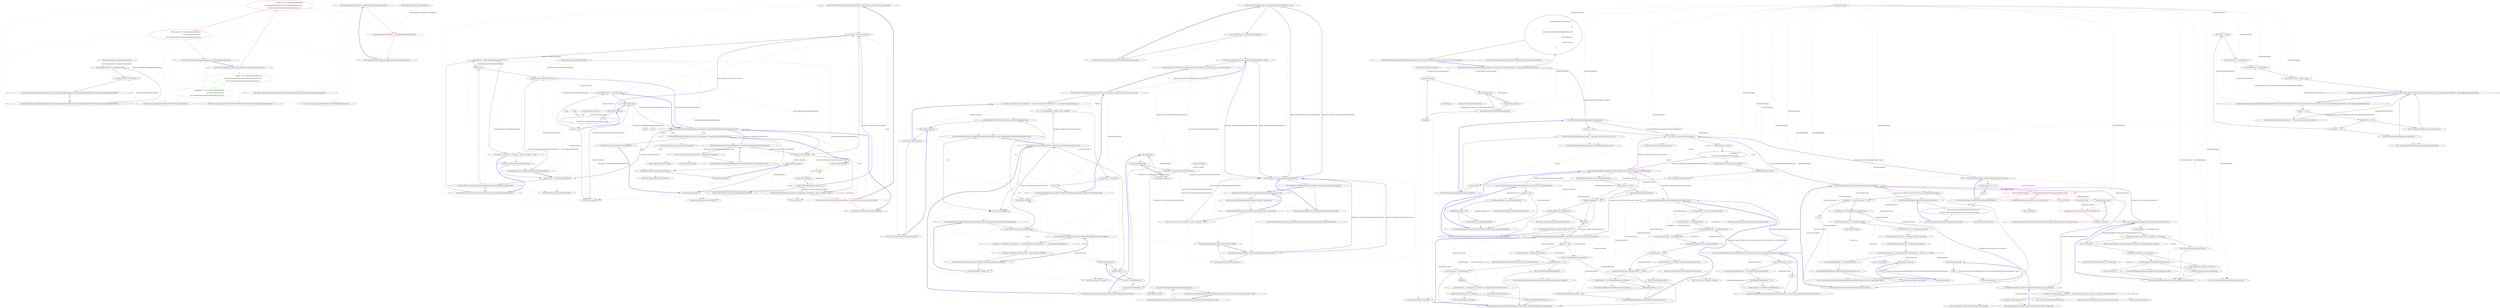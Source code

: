 digraph  {
n12 [label="Nancy.Cryptography.CryptographyConfiguration", span=""];
n0 [label="Entry Nancy.Cryptography.CryptographyConfiguration.CryptographyConfiguration()", span="10-10", cluster="Nancy.Cryptography.CryptographyConfiguration.CryptographyConfiguration()"];
n1 [label="Default = new CryptographyConfiguration(\r\n                    new RijndaelEncryptionProvider(new RandomKeyGenerator()),\r\n                    new DefaultHmacProvider(new RandomKeyGenerator()))", span="12-14", cluster="Nancy.Cryptography.CryptographyConfiguration.CryptographyConfiguration()", color=red, community=1];
n2 [label="NoEncryption = new CryptographyConfiguration(\r\n                    new NoEncryptionProvider(),\r\n                    new DefaultHmacProvider(new RandomKeyGenerator()))", span="16-18", cluster="Nancy.Cryptography.CryptographyConfiguration.CryptographyConfiguration()", color=red, community=1];
n4 [label="Entry Nancy.Cryptography.CryptographyConfiguration.CryptographyConfiguration(Nancy.Cryptography.IEncryptionProvider, Nancy.Cryptography.IHmacProvider)", span="26-26", cluster="Nancy.Cryptography.CryptographyConfiguration.CryptographyConfiguration(Nancy.Cryptography.IEncryptionProvider, Nancy.Cryptography.IHmacProvider)"];
n5 [label="Entry Nancy.Cryptography.RijndaelEncryptionProvider.RijndaelEncryptionProvider(Nancy.Cryptography.IKeyGenerator)", span="19-19", cluster="Nancy.Cryptography.RijndaelEncryptionProvider.RijndaelEncryptionProvider(Nancy.Cryptography.IKeyGenerator)"];
n6 [label="Entry Nancy.Cryptography.RandomKeyGenerator.RandomKeyGenerator()", span="7-7", cluster="Nancy.Cryptography.RandomKeyGenerator.RandomKeyGenerator()"];
n7 [label="Entry Nancy.Cryptography.DefaultHmacProvider.DefaultHmacProvider(Nancy.Cryptography.IKeyGenerator)", span="29-29", cluster="Nancy.Cryptography.DefaultHmacProvider.DefaultHmacProvider(Nancy.Cryptography.IKeyGenerator)"];
n3 [label="Exit Nancy.Cryptography.CryptographyConfiguration.CryptographyConfiguration()", span="10-10", cluster="Nancy.Cryptography.CryptographyConfiguration.CryptographyConfiguration()"];
n8 [label="Entry Nancy.Cryptography.NoEncryptionProvider.NoEncryptionProvider()", span="9-9", cluster="Nancy.Cryptography.NoEncryptionProvider.NoEncryptionProvider()"];
n9 [label="this.EncryptionProvider = encryptionProvider", span="28-28", cluster="Nancy.Cryptography.CryptographyConfiguration.CryptographyConfiguration(Nancy.Cryptography.IEncryptionProvider, Nancy.Cryptography.IHmacProvider)"];
n10 [label="this.HmacProvider = hmacProvider", span="29-29", cluster="Nancy.Cryptography.CryptographyConfiguration.CryptographyConfiguration(Nancy.Cryptography.IEncryptionProvider, Nancy.Cryptography.IHmacProvider)"];
n11 [label="Exit Nancy.Cryptography.CryptographyConfiguration.CryptographyConfiguration(Nancy.Cryptography.IEncryptionProvider, Nancy.Cryptography.IHmacProvider)", span="26-26", cluster="Nancy.Cryptography.CryptographyConfiguration.CryptographyConfiguration(Nancy.Cryptography.IEncryptionProvider, Nancy.Cryptography.IHmacProvider)"];
d1 [label="Default = new CryptographyConfiguration(\r\n                    new RijndaelEncryptionProvider(new RandomKeyGenerator()),\r\n                    new DefaultHmacProvider(new RandomKeyGenerator()))", span="12-14", cluster="Nancy.Cryptography.CryptographyConfiguration.CryptographyConfiguration()", color=green, community=0];
d2 [label="NoEncryption = new CryptographyConfiguration(\r\n                    new NoEncryptionProvider(),\r\n                    new DefaultHmacProvider(new RandomKeyGenerator()))", span="16-18", cluster="Nancy.Cryptography.CryptographyConfiguration.CryptographyConfiguration()", color=green, community=0];
m0_0 [label="Entry Nancy.Diagnostics.DiagnosticsConfiguration.DiagnosticsConfiguration()", span="28-28", cluster="Nancy.Diagnostics.DiagnosticsConfiguration.DiagnosticsConfiguration()", file="DiagnosticsConfiguration.cs"];
m0_1 [label="this.CryptographyConfiguration = CryptographyConfiguration.Default", span="30-30", cluster="Nancy.Diagnostics.DiagnosticsConfiguration.DiagnosticsConfiguration()", color=red, community=0, file="DiagnosticsConfiguration.cs"];
m0_2 [label="Exit Nancy.Diagnostics.DiagnosticsConfiguration.DiagnosticsConfiguration()", span="28-28", cluster="Nancy.Diagnostics.DiagnosticsConfiguration.DiagnosticsConfiguration()", file="DiagnosticsConfiguration.cs"];
m0_3 [label="Nancy.Diagnostics.DiagnosticsConfiguration", span="", file="DiagnosticsConfiguration.cs"];
m1_17 [label="Entry Nancy.Tests.Unit.JsonFormatterExtensionsFixtures.Should_return_a_valid_model_in_json_format()", span="36-36", cluster="Nancy.Tests.Unit.JsonFormatterExtensionsFixtures.Should_return_a_valid_model_in_json_format()", file="EmbeddedFileResponse.cs"];
m1_26 [label="Entry Unk.FirstOrDefault", span="", cluster="Unk.FirstOrDefault", file="EmbeddedFileResponse.cs"];
m1_27 [label="Entry Unk.Concat", span="", cluster="Unk.Concat", color=green, community=0, file="EmbeddedFileResponse.cs"];
m1_28 [label="Entry object.GetType()", span="0-0", cluster="object.GetType()", file="EmbeddedFileResponse.cs"];
m1_29 [label="Entry Unk.GetManifestResourceStream", span="", cluster="Unk.GetManifestResourceStream", file="EmbeddedFileResponse.cs"];
m1_30 [label="Entry lambda expression", span="42-42", cluster="lambda expression", file="EmbeddedFileResponse.cs"];
m1_31 [label="GetFileNameFromResourceName(resourcePath, x).Equals(name, StringComparison.OrdinalIgnoreCase)", span="42-42", cluster="lambda expression", file="EmbeddedFileResponse.cs"];
m1_10 [label="Entry lambda expression", span="22-35", cluster="lambda expression", file="EmbeddedFileResponse.cs"];
m1_11 [label="var content = \r\n                    GetResourceContent(assembly, resourcePath, name)", span="24-25", cluster="lambda expression", file="EmbeddedFileResponse.cs"];
m1_12 [label="content != null", span="27-27", cluster="lambda expression", file="EmbeddedFileResponse.cs"];
m1_14 [label="stream.Write(ErrorText, 0, ErrorText.Length)", span="33-33", cluster="lambda expression", file="EmbeddedFileResponse.cs"];
m1_15 [label="Exit lambda expression", span="22-35", cluster="lambda expression", file="EmbeddedFileResponse.cs"];
m1_16 [label="Entry Nancy.Diagnostics.EmbeddedFileResponse.GetResourceContent(System.Reflection.Assembly, string, string)", span="38-38", cluster="Nancy.Diagnostics.EmbeddedFileResponse.GetResourceContent(System.Reflection.Assembly, string, string)", file="EmbeddedFileResponse.cs"];
m1_25 [label="Entry Unk.Select", span="", cluster="Unk.Select", file="EmbeddedFileResponse.cs"];
m1_41 [label="Entry string.Replace(string, string)", span="0-0", cluster="string.Replace(string, string)", file="EmbeddedFileResponse.cs"];
m1_13 [label="content.CopyTo(stream)", span="29-29", cluster="lambda expression", file="EmbeddedFileResponse.cs"];
m1_4 [label="this.response = this.formatter.AsJson(model)", span="20-20", cluster="Nancy.Tests.Unit.JsonFormatterExtensionsFixtures.JsonFormatterExtensionsFixtures()", file="EmbeddedFileResponse.cs"];
m1_5 [label="Exit Nancy.Tests.Unit.JsonFormatterExtensionsFixtures.JsonFormatterExtensionsFixtures()", span="15-15", cluster="Nancy.Tests.Unit.JsonFormatterExtensionsFixtures.JsonFormatterExtensionsFixtures()", file="EmbeddedFileResponse.cs"];
m1_7 [label="Entry Nancy.Tests.Fakes.Person.Person()", span="2-2", cluster="Nancy.Tests.Fakes.Person.Person()", file="EmbeddedFileResponse.cs"];
m1_6 [label="Entry Unk.>", span="", cluster="Unk.>", file="EmbeddedFileResponse.cs"];
m1_8 [label="Entry Nancy.Responses.DefaultJsonSerializer.DefaultJsonSerializer()", span="8-8", cluster="Nancy.Responses.DefaultJsonSerializer.DefaultJsonSerializer()", file="EmbeddedFileResponse.cs"];
m1_38 [label="Entry Unk.GetFileNameFromResourceName", span="", cluster="Unk.GetFileNameFromResourceName", file="EmbeddedFileResponse.cs"];
m1_18 [label="var stream = new MemoryStream()", span="38-38", cluster="Nancy.Tests.Unit.JsonFormatterExtensionsFixtures.Should_return_a_valid_model_in_json_format()", file="EmbeddedFileResponse.cs"];
m1_23 [label="Entry System.Reflection.Assembly.GetManifestResourceNames()", span="0-0", cluster="System.Reflection.Assembly.GetManifestResourceNames()", file="EmbeddedFileResponse.cs"];
m1_24 [label="Entry System.IO.MemoryStream.ToArray()", span="0-0", cluster="System.IO.MemoryStream.ToArray()", file="EmbeddedFileResponse.cs"];
m1_0 [label="Entry Nancy.Tests.Unit.JsonFormatterExtensionsFixtures.JsonFormatterExtensionsFixtures()", span="15-15", cluster="Nancy.Tests.Unit.JsonFormatterExtensionsFixtures.JsonFormatterExtensionsFixtures()", file="EmbeddedFileResponse.cs"];
m1_1 [label="this.formatter = A.Fake<IResponseFormatter>()", span="17-17", cluster="Nancy.Tests.Unit.JsonFormatterExtensionsFixtures.JsonFormatterExtensionsFixtures()", file="EmbeddedFileResponse.cs"];
m1_2 [label="this.model = new Person { FirstName = ''Andy'', LastName = ''Pike'' }", span="18-18", cluster="Nancy.Tests.Unit.JsonFormatterExtensionsFixtures.JsonFormatterExtensionsFixtures()", file="EmbeddedFileResponse.cs"];
m1_19 [label="response.Contents(stream)", span="40-40", cluster="Nancy.Tests.Unit.JsonFormatterExtensionsFixtures.Should_return_a_valid_model_in_json_format()", file="EmbeddedFileResponse.cs"];
m1_20 [label="Encoding.UTF8.GetString(stream.ToArray()).ShouldEqual(''{\''FirstName\'':\''Andy\'',\''LastName\'':\''Pike\''}'')", span="42-42", cluster="Nancy.Tests.Unit.JsonFormatterExtensionsFixtures.Should_return_a_valid_model_in_json_format()", file="EmbeddedFileResponse.cs"];
m1_21 [label="Exit Nancy.Tests.Unit.JsonFormatterExtensionsFixtures.Should_return_a_valid_model_in_json_format()", span="36-36", cluster="Nancy.Tests.Unit.JsonFormatterExtensionsFixtures.Should_return_a_valid_model_in_json_format()", color=red, community=0, file="EmbeddedFileResponse.cs"];
m1_22 [label="Entry System.IO.MemoryStream.MemoryStream()", span="0-0", cluster="System.IO.MemoryStream.MemoryStream()", file="EmbeddedFileResponse.cs"];
m1_33 [label="Entry Nancy.Diagnostics.EmbeddedFileResponse.GetFileNameFromResourceName(string, string)", span="52-52", cluster="Nancy.Diagnostics.EmbeddedFileResponse.GetFileNameFromResourceName(string, string)", file="EmbeddedFileResponse.cs"];
m1_39 [label="return resourceName.Replace(resourcePath, string.Empty).Substring(1);", span="54-54", cluster="Nancy.Diagnostics.EmbeddedFileResponse.GetFileNameFromResourceName(string, string)", file="EmbeddedFileResponse.cs"];
m1_40 [label="Exit Nancy.Diagnostics.EmbeddedFileResponse.GetFileNameFromResourceName(string, string)", span="52-52", cluster="Nancy.Diagnostics.EmbeddedFileResponse.GetFileNameFromResourceName(string, string)", file="EmbeddedFileResponse.cs"];
m1_3 [label="Entry System.Text.Encoding.GetBytes(string)", span="0-0", cluster="System.Text.Encoding.GetBytes(string)", file="EmbeddedFileResponse.cs"];
m1_34 [label="Entry string.Equals(string, System.StringComparison)", span="0-0", cluster="string.Equals(string, System.StringComparison)", file="EmbeddedFileResponse.cs"];
m1_35 [label="Entry lambda expression", span="43-43", cluster="lambda expression", file="EmbeddedFileResponse.cs"];
m1_36 [label="GetFileNameFromResourceName(resourcePath, x)", span="43-43", cluster="lambda expression", file="EmbeddedFileResponse.cs"];
m1_32 [label="Nancy.Tests.Unit.JsonFormatterExtensionsFixtures", span="", cluster="lambda expression", file="EmbeddedFileResponse.cs"];
m1_37 [label="Exit lambda expression", span="43-43", cluster="lambda expression", file="EmbeddedFileResponse.cs"];
m1_9 [label="Entry Nancy.MimeTypes.GetMimeType(string)", span="584-584", cluster="Nancy.MimeTypes.GetMimeType(string)", file="EmbeddedFileResponse.cs"];
m1_42 [label="Entry string.Substring(int)", span="0-0", cluster="string.Substring(int)", file="EmbeddedFileResponse.cs"];
m1_43 [label="Nancy.Diagnostics.EmbeddedFileResponse", span="", file="EmbeddedFileResponse.cs"];
m1_44 [label="System.Reflection.Assembly", span="", file="EmbeddedFileResponse.cs"];
m1_45 [label=string, span="", file="EmbeddedFileResponse.cs"];
m1_46 [label=string, span="", file="EmbeddedFileResponse.cs"];
m1_47 [label=string, span="", file="EmbeddedFileResponse.cs"];
m1_48 [label=string, span="", file="EmbeddedFileResponse.cs"];
m2_11 [label="Entry Nancy.FormatterExtensions.AsImage(Nancy.IResponseFormatter, string)", span="30-30", cluster="Nancy.FormatterExtensions.AsImage(Nancy.IResponseFormatter, string)", file="FormatterExtensions.cs"];
m2_12 [label="return AsFile(formatter, applicationRelativeFilePath);", span="32-32", cluster="Nancy.FormatterExtensions.AsImage(Nancy.IResponseFormatter, string)", file="FormatterExtensions.cs"];
m2_13 [label="Exit Nancy.FormatterExtensions.AsImage(Nancy.IResponseFormatter, string)", span="30-30", cluster="Nancy.FormatterExtensions.AsImage(Nancy.IResponseFormatter, string)", file="FormatterExtensions.cs"];
m2_24 [label="root.SelectSingleNode(''//Person/FirstName'').InnerText.ShouldEqual(''Andy'')", span="50-50", cluster="Nancy.Tests.Unit.XmlFormatterExtensionsFixtures.Should_return_a_valid_model_in_xml_format()", file="FormatterExtensions.cs"];
m2_42 [label="xml.Load(stream)", span="72-72", cluster="Nancy.Tests.Unit.XmlFormatterExtensionsFixtures.GetXmlRoot(System.IO.Stream)", file="FormatterExtensions.cs"];
m2_43 [label="return xml.DocumentElement;", span="74-74", cluster="Nancy.Tests.Unit.XmlFormatterExtensionsFixtures.GetXmlRoot(System.IO.Stream)", file="FormatterExtensions.cs"];
m2_44 [label="Exit Nancy.Tests.Unit.XmlFormatterExtensionsFixtures.GetXmlRoot(System.IO.Stream)", span="68-68", cluster="Nancy.Tests.Unit.XmlFormatterExtensionsFixtures.GetXmlRoot(System.IO.Stream)", file="FormatterExtensions.cs"];
m2_18 [label="var serializer = jsonSerializer ?? (jsonSerializer = formatter.Serializers.FirstOrDefault(s => s.CanSerialize(''application/json'')))", span="42-42", cluster="Nancy.FormatterExtensions.AsJson<TModel>(Nancy.IResponseFormatter, TModel, Nancy.HttpStatusCode)", file="FormatterExtensions.cs"];
m2_20 [label="r.StatusCode = statusCode", span="45-45", cluster="Nancy.FormatterExtensions.AsJson<TModel>(Nancy.IResponseFormatter, TModel, Nancy.HttpStatusCode)", file="FormatterExtensions.cs"];
m2_19 [label="var r = new JsonResponse<TModel>(model, serializer)", span="44-44", cluster="Nancy.FormatterExtensions.AsJson<TModel>(Nancy.IResponseFormatter, TModel, Nancy.HttpStatusCode)", file="FormatterExtensions.cs"];
m2_21 [label="return r;", span="47-47", cluster="Nancy.FormatterExtensions.AsJson<TModel>(Nancy.IResponseFormatter, TModel, Nancy.HttpStatusCode)", file="FormatterExtensions.cs"];
m2_22 [label="Exit Nancy.FormatterExtensions.AsJson<TModel>(Nancy.IResponseFormatter, TModel, Nancy.HttpStatusCode)", span="40-40", cluster="Nancy.FormatterExtensions.AsJson<TModel>(Nancy.IResponseFormatter, TModel, Nancy.HttpStatusCode)", file="FormatterExtensions.cs"];
m2_23 [label="Entry Unk.FirstOrDefault", span="", cluster="Unk.FirstOrDefault", file="FormatterExtensions.cs"];
m2_25 [label="Entry lambda expression", span="42-42", cluster="lambda expression", file="FormatterExtensions.cs"];
m2_26 [label="s.CanSerialize(''application/json'')", span="42-42", cluster="lambda expression", file="FormatterExtensions.cs"];
m2_46 [label="Entry lambda expression", span="64-64", cluster="lambda expression", file="FormatterExtensions.cs"];
m2_14 [label="Entry Nancy.FormatterExtensions.AsJs(Nancy.IResponseFormatter, string)", span="35-35", cluster="Nancy.FormatterExtensions.AsJs(Nancy.IResponseFormatter, string)", file="FormatterExtensions.cs"];
m2_6 [label="Exit Nancy.FormatterExtensions.AsFile(Nancy.IResponseFormatter, string)", span="20-20", cluster="Nancy.FormatterExtensions.AsFile(Nancy.IResponseFormatter, string)", file="FormatterExtensions.cs"];
m2_4 [label="this.response = this.responseFormatter.AsXml(model)", span="24-24", cluster="Nancy.Tests.Unit.XmlFormatterExtensionsFixtures.XmlFormatterExtensionsFixtures()", file="FormatterExtensions.cs"];
m2_5 [label="Exit Nancy.Tests.Unit.XmlFormatterExtensionsFixtures.XmlFormatterExtensionsFixtures()", span="16-16", cluster="Nancy.Tests.Unit.XmlFormatterExtensionsFixtures.XmlFormatterExtensionsFixtures()", file="FormatterExtensions.cs"];
m2_32 [label="Entry Nancy.Responses.RedirectResponse.RedirectResponse(string, Nancy.Responses.RedirectResponse.RedirectType)", span="14-14", cluster="Nancy.Responses.RedirectResponse.RedirectResponse(string, Nancy.Responses.RedirectResponse.RedirectType)", file="FormatterExtensions.cs"];
m2_34 [label="Entry Nancy.FormatterExtensions.AsXml<TModel>(Nancy.IResponseFormatter, TModel)", span="55-55", cluster="Nancy.FormatterExtensions.AsXml<TModel>(Nancy.IResponseFormatter, TModel)", file="FormatterExtensions.cs"];
m2_33 [label="Entry Nancy.NancyContext.ToFullPath(string)", span="25-25", cluster="Nancy.NancyContext.ToFullPath(string)", file="FormatterExtensions.cs"];
m2_35 [label="var serializer = xmlSerializer ?? (xmlSerializer = formatter.Serializers.FirstOrDefault(s => s.CanSerialize(''application/xml'')))", span="57-57", cluster="Nancy.FormatterExtensions.AsXml<TModel>(Nancy.IResponseFormatter, TModel)", file="FormatterExtensions.cs"];
m2_36 [label="return new XmlResponse<TModel>(model, ''application/xml'', serializer);", span="59-59", cluster="Nancy.FormatterExtensions.AsXml<TModel>(Nancy.IResponseFormatter, TModel)", file="FormatterExtensions.cs"];
m2_37 [label="Exit Nancy.FormatterExtensions.AsXml<TModel>(Nancy.IResponseFormatter, TModel)", span="55-55", cluster="Nancy.FormatterExtensions.AsXml<TModel>(Nancy.IResponseFormatter, TModel)", file="FormatterExtensions.cs"];
m2_38 [label="Entry XmlResponse<TModel>.cstr", span="", cluster="XmlResponse<TModel>.cstr", file="FormatterExtensions.cs"];
m2_3 [label="this.model = new Person { FirstName = ''Andy'', LastName = ''Pike'' }", span="23-23", cluster="Nancy.Tests.Unit.XmlFormatterExtensionsFixtures.XmlFormatterExtensionsFixtures()", file="FormatterExtensions.cs"];
m2_39 [label="Entry lambda expression", span="57-57", cluster="lambda expression", file="FormatterExtensions.cs"];
m2_28 [label="Entry System.Action<T>.Invoke(T)", span="0-0", cluster="System.Action<T>.Invoke(T)", file="FormatterExtensions.cs"];
m2_7 [label="Entry Nancy.DefaultResponseFormatter.DefaultResponseFormatter(Nancy.IRootPathProvider, Nancy.NancyContext)", span="17-17", cluster="Nancy.DefaultResponseFormatter.DefaultResponseFormatter(Nancy.IRootPathProvider, Nancy.NancyContext)", file="FormatterExtensions.cs"];
m2_49 [label="Entry Nancy.FormatterExtensions.FromStream(Nancy.IResponseFormatter, System.Func<System.IO.Stream>, string)", span="67-67", cluster="Nancy.FormatterExtensions.FromStream(Nancy.IResponseFormatter, System.Func<System.IO.Stream>, string)", file="FormatterExtensions.cs"];
m2_50 [label="return new StreamResponse(streamDelegate, contentType);", span="69-69", cluster="Nancy.FormatterExtensions.FromStream(Nancy.IResponseFormatter, System.Func<System.IO.Stream>, string)", file="FormatterExtensions.cs"];
m2_51 [label="Exit Nancy.FormatterExtensions.FromStream(Nancy.IResponseFormatter, System.Func<System.IO.Stream>, string)", span="67-67", cluster="Nancy.FormatterExtensions.FromStream(Nancy.IResponseFormatter, System.Func<System.IO.Stream>, string)", file="FormatterExtensions.cs"];
m2_31 [label="Exit Nancy.FormatterExtensions.AsRedirect(Nancy.IResponseFormatter, string, Nancy.Responses.RedirectResponse.RedirectType)", span="50-50", cluster="Nancy.FormatterExtensions.AsRedirect(Nancy.IResponseFormatter, string, Nancy.Responses.RedirectResponse.RedirectType)", file="FormatterExtensions.cs"];
m2_45 [label="Entry XmlDocument.cstr", span="", cluster="XmlDocument.cstr", file="FormatterExtensions.cs"];
m2_8 [label="Entry Nancy.FormatterExtensions.AsCss(Nancy.IResponseFormatter, string)", span="25-25", cluster="Nancy.FormatterExtensions.AsCss(Nancy.IResponseFormatter, string)", file="FormatterExtensions.cs"];
m2_0 [label="Entry Nancy.FormatterExtensions.AsFile(Nancy.IResponseFormatter, string, string)", span="15-15", cluster="Nancy.FormatterExtensions.AsFile(Nancy.IResponseFormatter, string, string)", file="FormatterExtensions.cs"];
m2_1 [label="return new GenericFileResponse(applicationRelativeFilePath, contentType);", span="17-17", cluster="Nancy.FormatterExtensions.AsFile(Nancy.IResponseFormatter, string, string)", file="FormatterExtensions.cs"];
m2_2 [label="Exit Nancy.FormatterExtensions.AsFile(Nancy.IResponseFormatter, string, string)", span="15-15", cluster="Nancy.FormatterExtensions.AsFile(Nancy.IResponseFormatter, string, string)", file="FormatterExtensions.cs"];
m2_29 [label="Entry Nancy.Tests.Unit.XmlFormatterExtensionsFixtures.GetXmlRoot(System.IO.Stream)", span="68-68", cluster="Nancy.Tests.Unit.XmlFormatterExtensionsFixtures.GetXmlRoot(System.IO.Stream)", file="FormatterExtensions.cs"];
m2_30 [label="Entry Unk.ShouldEqual", span="", cluster="Unk.ShouldEqual", file="FormatterExtensions.cs"];
m2_27 [label="Entry System.IO.MemoryStream.MemoryStream()", span="0-0", cluster="System.IO.MemoryStream.MemoryStream()", file="FormatterExtensions.cs"];
m2_40 [label="stream.Position = 0", span="70-70", cluster="Nancy.Tests.Unit.XmlFormatterExtensionsFixtures.GetXmlRoot(System.IO.Stream)", file="FormatterExtensions.cs"];
m2_41 [label="var xml = new XmlDocument()", span="71-71", cluster="Nancy.Tests.Unit.XmlFormatterExtensionsFixtures.GetXmlRoot(System.IO.Stream)", file="FormatterExtensions.cs"];
m2_47 [label="Nancy.Tests.Unit.XmlFormatterExtensionsFixtures", span="", cluster="lambda expression", file="FormatterExtensions.cs"];
m2_48 [label="Exit lambda expression", span="64-64", cluster="lambda expression", file="FormatterExtensions.cs"];
m2_15 [label="Entry Nancy.Tests.Unit.XmlFormatterExtensionsFixtures.Should_return_a_response_with_status_code_200_OK()", span="34-34", cluster="Nancy.Tests.Unit.XmlFormatterExtensionsFixtures.Should_return_a_response_with_status_code_200_OK()", file="FormatterExtensions.cs"];
m2_16 [label="response.StatusCode.ShouldEqual(HttpStatusCode.OK)", span="36-36", cluster="Nancy.Tests.Unit.XmlFormatterExtensionsFixtures.Should_return_a_response_with_status_code_200_OK()", file="FormatterExtensions.cs", color=green, community=0];
m2_17 [label="Exit Nancy.Tests.Unit.XmlFormatterExtensionsFixtures.Should_return_a_response_with_status_code_200_OK()", span="34-34", cluster="Nancy.Tests.Unit.XmlFormatterExtensionsFixtures.Should_return_a_response_with_status_code_200_OK()", file="FormatterExtensions.cs"];
m2_9 [label="Entry Nancy.Tests.Fakes.Person.Person()", span="2-2", cluster="Nancy.Tests.Fakes.Person.Person()", file="FormatterExtensions.cs"];
m2_10 [label="Entry Nancy.IResponseFormatter.AsXml<TModel>(TModel)", span="44-44", cluster="Nancy.IResponseFormatter.AsXml<TModel>(TModel)", file="FormatterExtensions.cs"];
m2_52 [label="System.IO.Stream", span="", file="FormatterExtensions.cs"];
m3_83 [label="Entry System.Threading.ThreadPool.QueueUserWorkItem(System.Threading.WaitCallback)", span="0-0", cluster="System.Threading.ThreadPool.QueueUserWorkItem(System.Threading.WaitCallback)", file="NancyEngine.cs"];
m3_13 [label="Entry System.ArgumentNullException.ArgumentNullException(string)", span="0-0", cluster="System.ArgumentNullException.ArgumentNullException(string)", file="NancyEngine.cs"];
m3_96 [label="Entry Unk.Handle", span="", cluster="Unk.Handle", file="NancyEngine.cs"];
m3_147 [label="Entry Nancy.NancyEngine.ExecuteRoutePreReq(Nancy.NancyContext, System.Func<Nancy.NancyContext, Nancy.Response>)", span="271-271", cluster="Nancy.NancyEngine.ExecuteRoutePreReq(Nancy.NancyContext, System.Func<Nancy.NancyContext, Nancy.Response>)", file="NancyEngine.cs"];
m3_151 [label="resolveResultPreReq == null", span="273-273", cluster="Nancy.NancyEngine.ExecuteRoutePreReq(Nancy.NancyContext, System.Func<Nancy.NancyContext, Nancy.Response>)", file="NancyEngine.cs"];
m3_153 [label="var resolveResultPreReqResponse = resolveResultPreReq.Invoke(context)", span="278-278", cluster="Nancy.NancyEngine.ExecuteRoutePreReq(Nancy.NancyContext, System.Func<Nancy.NancyContext, Nancy.Response>)", file="NancyEngine.cs"];
m3_155 [label="context.Response = resolveResultPreReqResponse", span="282-282", cluster="Nancy.NancyEngine.ExecuteRoutePreReq(Nancy.NancyContext, System.Func<Nancy.NancyContext, Nancy.Response>)", file="NancyEngine.cs"];
m3_152 [label="return;", span="275-275", cluster="Nancy.NancyEngine.ExecuteRoutePreReq(Nancy.NancyContext, System.Func<Nancy.NancyContext, Nancy.Response>)", file="NancyEngine.cs"];
m3_154 [label="resolveResultPreReqResponse != null", span="280-280", cluster="Nancy.NancyEngine.ExecuteRoutePreReq(Nancy.NancyContext, System.Func<Nancy.NancyContext, Nancy.Response>)", file="NancyEngine.cs"];
m3_156 [label="Exit Nancy.NancyEngine.ExecuteRoutePreReq(Nancy.NancyContext, System.Func<Nancy.NancyContext, Nancy.Response>)", span="271-271", cluster="Nancy.NancyEngine.ExecuteRoutePreReq(Nancy.NancyContext, System.Func<Nancy.NancyContext, Nancy.Response>)", file="NancyEngine.cs"];
m3_49 [label="Entry Nancy.NancyEngine.UpdateTraceCookie(Nancy.NancyContext, System.Guid)", span="142-142", cluster="Nancy.NancyEngine.UpdateTraceCookie(Nancy.NancyContext, System.Guid)", file="NancyEngine.cs"];
m3_73 [label="var cookie = new NancyCookie(''__NCTRACE'', sessionGuid.ToString(), true) { Expires = DateTime.Now.AddMinutes(30) }", span="144-144", cluster="Nancy.NancyEngine.UpdateTraceCookie(Nancy.NancyContext, System.Guid)", file="NancyEngine.cs"];
m3_74 [label="ctx.Response.AddCookie(cookie)", span="145-145", cluster="Nancy.NancyEngine.UpdateTraceCookie(Nancy.NancyContext, System.Guid)", file="NancyEngine.cs"];
m3_75 [label="Exit Nancy.NancyEngine.UpdateTraceCookie(Nancy.NancyContext, System.Guid)", span="142-142", cluster="Nancy.NancyEngine.UpdateTraceCookie(Nancy.NancyContext, System.Guid)", file="NancyEngine.cs"];
m3_78 [label="Entry System.DateTime.AddMinutes(double)", span="0-0", cluster="System.DateTime.AddMinutes(double)", file="NancyEngine.cs"];
m3_110 [label="Entry Nancy.NancyEngine.ResolveAndInvokeRoute(Nancy.NancyContext)", span="246-246", cluster="Nancy.NancyEngine.ResolveAndInvokeRoute(Nancy.NancyContext)", file="NancyEngine.cs"];
m3_134 [label="var resolveResult = this.resolver.Resolve(context)", span="248-248", cluster="Nancy.NancyEngine.ResolveAndInvokeRoute(Nancy.NancyContext)", file="NancyEngine.cs"];
m3_135 [label="context.Parameters = resolveResult.Item2", span="250-250", cluster="Nancy.NancyEngine.ResolveAndInvokeRoute(Nancy.NancyContext)", file="NancyEngine.cs"];
m3_138 [label="ExecuteRoutePreReq(context, resolveResultPreReq)", span="253-253", cluster="Nancy.NancyEngine.ResolveAndInvokeRoute(Nancy.NancyContext)", file="NancyEngine.cs"];
m3_139 [label="context.Response == null", span="255-255", cluster="Nancy.NancyEngine.ResolveAndInvokeRoute(Nancy.NancyContext)", file="NancyEngine.cs"];
m3_140 [label="context.Response = resolveResult.Item1.Invoke(resolveResult.Item2)", span="257-257", cluster="Nancy.NancyEngine.ResolveAndInvokeRoute(Nancy.NancyContext)", file="NancyEngine.cs"];
m3_141 [label="context.Request.Method.ToUpperInvariant() == ''HEAD''", span="260-260", cluster="Nancy.NancyEngine.ResolveAndInvokeRoute(Nancy.NancyContext)", file="NancyEngine.cs"];
m3_142 [label="context.Response = new HeadResponse(context.Response)", span="262-262", cluster="Nancy.NancyEngine.ResolveAndInvokeRoute(Nancy.NancyContext)", file="NancyEngine.cs"];
m3_144 [label="resolveResultPostReq.Invoke(context)", span="267-267", cluster="Nancy.NancyEngine.ResolveAndInvokeRoute(Nancy.NancyContext)", file="NancyEngine.cs"];
m3_136 [label="var resolveResultPreReq = resolveResult.Item3", span="251-251", cluster="Nancy.NancyEngine.ResolveAndInvokeRoute(Nancy.NancyContext)", file="NancyEngine.cs"];
m3_137 [label="var resolveResultPostReq = resolveResult.Item4", span="252-252", cluster="Nancy.NancyEngine.ResolveAndInvokeRoute(Nancy.NancyContext)", file="NancyEngine.cs"];
m3_143 [label="resolveResultPostReq != null", span="265-265", cluster="Nancy.NancyEngine.ResolveAndInvokeRoute(Nancy.NancyContext)", file="NancyEngine.cs"];
m3_145 [label="Exit Nancy.NancyEngine.ResolveAndInvokeRoute(Nancy.NancyContext)", span="246-246", cluster="Nancy.NancyEngine.ResolveAndInvokeRoute(Nancy.NancyContext)", file="NancyEngine.cs"];
m3_58 [label="Entry string.StartsWith(string)", span="0-0", cluster="string.StartsWith(string)", file="NancyEngine.cs"];
m3_12 [label="Entry System.ArgumentNullException.ArgumentNullException(string, string)", span="0-0", cluster="System.ArgumentNullException.ArgumentNullException(string, string)", file="NancyEngine.cs"];
m3_47 [label="Entry Unk.ToDictionary", span="", cluster="Unk.ToDictionary", file="NancyEngine.cs"];
m3_150 [label="Entry Nancy.HeadResponse.HeadResponse(Nancy.Response)", span="13-13", cluster="Nancy.HeadResponse.HeadResponse(Nancy.Response)", file="NancyEngine.cs"];
m3_48 [label="Entry Nancy.Diagnostics.IRequestTracing.AddRequestDiagnosticToSession(System.Guid, Nancy.NancyContext)", span="9-9", cluster="Nancy.Diagnostics.IRequestTracing.AddRequestDiagnosticToSession(System.Guid, Nancy.NancyContext)", file="NancyEngine.cs"];
m3_46 [label="Entry object.GetType()", span="0-0", cluster="object.GetType()", file="NancyEngine.cs"];
m3_27 [label="Entry Nancy.NancyEngine.InvokeRequestLifeCycle(Nancy.NancyContext, Nancy.Bootstrapper.IPipelines)", span="185-185", cluster="Nancy.NancyEngine.InvokeRequestLifeCycle(Nancy.NancyContext, Nancy.Bootstrapper.IPipelines)", file="NancyEngine.cs"];
m3_101 [label="InvokePreRequestHook(context, pipelines.BeforeRequest)", span="189-189", cluster="Nancy.NancyEngine.InvokeRequestLifeCycle(Nancy.NancyContext, Nancy.Bootstrapper.IPipelines)", file="NancyEngine.cs"];
m3_102 [label="context.Response == null", span="191-191", cluster="Nancy.NancyEngine.InvokeRequestLifeCycle(Nancy.NancyContext, Nancy.Bootstrapper.IPipelines)", file="NancyEngine.cs"];
m3_103 [label="this.ResolveAndInvokeRoute(context)", span="193-193", cluster="Nancy.NancyEngine.InvokeRequestLifeCycle(Nancy.NancyContext, Nancy.Bootstrapper.IPipelines)", file="NancyEngine.cs"];
m3_104 [label="pipelines.AfterRequest != null", span="196-196", cluster="Nancy.NancyEngine.InvokeRequestLifeCycle(Nancy.NancyContext, Nancy.Bootstrapper.IPipelines)", file="NancyEngine.cs"];
m3_105 [label="pipelines.AfterRequest.Invoke(context)", span="198-198", cluster="Nancy.NancyEngine.InvokeRequestLifeCycle(Nancy.NancyContext, Nancy.Bootstrapper.IPipelines)", file="NancyEngine.cs"];
m3_107 [label="InvokeOnErrorHook(context, pipelines.OnError, ex)", span="203-203", cluster="Nancy.NancyEngine.InvokeRequestLifeCycle(Nancy.NancyContext, Nancy.Bootstrapper.IPipelines)", file="NancyEngine.cs"];
m3_106 [label=Exception, span="201-201", cluster="Nancy.NancyEngine.InvokeRequestLifeCycle(Nancy.NancyContext, Nancy.Bootstrapper.IPipelines)", file="NancyEngine.cs"];
m3_108 [label="Exit Nancy.NancyEngine.InvokeRequestLifeCycle(Nancy.NancyContext, Nancy.Bootstrapper.IPipelines)", span="185-185", cluster="Nancy.NancyEngine.InvokeRequestLifeCycle(Nancy.NancyContext, Nancy.Bootstrapper.IPipelines)", file="NancyEngine.cs"];
m3_76 [label="Entry Nancy.Cookies.NancyCookie.NancyCookie(string, string, bool)", span="15-15", cluster="Nancy.Cookies.NancyCookie.NancyCookie(string, string, bool)", file="NancyEngine.cs"];
m3_80 [label="Entry Nancy.NancyEngine.HandleRequest(Nancy.Request, System.Action<Nancy.NancyContext>, System.Action<System.Exception>)", span="154-154", cluster="Nancy.NancyEngine.HandleRequest(Nancy.Request, System.Action<Nancy.NancyContext>, System.Action<System.Exception>)", file="NancyEngine.cs"];
m3_81 [label="ThreadPool.QueueUserWorkItem(s =>\r\n                {\r\n                    try\r\n                    {\r\n                        onComplete.Invoke(this.HandleRequest(request));\r\n                    }\r\n                    catch (Exception e)\r\n                    {\r\n                        onError.Invoke(e);\r\n                    }\r\n                })", span="159-169", cluster="Nancy.NancyEngine.HandleRequest(Nancy.Request, System.Action<Nancy.NancyContext>, System.Action<System.Exception>)", file="NancyEngine.cs"];
m3_82 [label="Exit Nancy.NancyEngine.HandleRequest(Nancy.Request, System.Action<Nancy.NancyContext>, System.Action<System.Exception>)", span="154-154", cluster="Nancy.NancyEngine.HandleRequest(Nancy.Request, System.Action<Nancy.NancyContext>, System.Action<System.Exception>)", file="NancyEngine.cs"];
m3_111 [label="Entry Nancy.AfterPipeline.Invoke(Nancy.NancyContext)", span="53-53", cluster="Nancy.AfterPipeline.Invoke(Nancy.NancyContext)", file="NancyEngine.cs"];
m3_26 [label="Entry System.Func<T, TResult>.Invoke(T)", span="0-0", cluster="System.Func<T, TResult>.Invoke(T)", file="NancyEngine.cs"];
m3_44 [label="Entry Nancy.NancyEngine.EnableTracing(Nancy.NancyContext)", span="114-114", cluster="Nancy.NancyEngine.EnableTracing(Nancy.NancyContext)", file="NancyEngine.cs"];
m3_56 [label="return StaticConfiguration.EnableRequestTracing &&\r\n                   !ctx.Request.Path.StartsWith(DiagnosticsHook.ControlPanelPrefix);", span="116-117", cluster="Nancy.NancyEngine.EnableTracing(Nancy.NancyContext)", file="NancyEngine.cs"];
m3_57 [label="Exit Nancy.NancyEngine.EnableTracing(Nancy.NancyContext)", span="114-114", cluster="Nancy.NancyEngine.EnableTracing(Nancy.NancyContext)", file="NancyEngine.cs"];
m3_149 [label="Entry string.ToUpperInvariant()", span="0-0", cluster="string.ToUpperInvariant()", file="NancyEngine.cs"];
m3_112 [label="Entry Nancy.NancyEngine.InvokeOnErrorHook(Nancy.NancyContext, Nancy.ErrorPipeline, System.Exception)", span="220-220", cluster="Nancy.NancyEngine.InvokeOnErrorHook(Nancy.NancyContext, Nancy.ErrorPipeline, System.Exception)", file="NancyEngine.cs"];
m3_119 [label="pipeline == null", span="224-224", cluster="Nancy.NancyEngine.InvokeOnErrorHook(Nancy.NancyContext, Nancy.ErrorPipeline, System.Exception)", file="NancyEngine.cs"];
m3_120 [label="throw new RequestExecutionException(ex);", span="226-226", cluster="Nancy.NancyEngine.InvokeOnErrorHook(Nancy.NancyContext, Nancy.ErrorPipeline, System.Exception)", file="NancyEngine.cs"];
m3_121 [label="var onErrorResponse = pipeline.Invoke(context, ex)", span="229-229", cluster="Nancy.NancyEngine.InvokeOnErrorHook(Nancy.NancyContext, Nancy.ErrorPipeline, System.Exception)", file="NancyEngine.cs"];
m3_123 [label="throw new RequestExecutionException(ex);", span="233-233", cluster="Nancy.NancyEngine.InvokeOnErrorHook(Nancy.NancyContext, Nancy.ErrorPipeline, System.Exception)", file="NancyEngine.cs"];
m3_124 [label="context.Response = onErrorResponse", span="236-236", cluster="Nancy.NancyEngine.InvokeOnErrorHook(Nancy.NancyContext, Nancy.ErrorPipeline, System.Exception)", file="NancyEngine.cs"];
m3_126 [label="context.Response = new Response { StatusCode = HttpStatusCode.InternalServerError }", span="240-240", cluster="Nancy.NancyEngine.InvokeOnErrorHook(Nancy.NancyContext, Nancy.ErrorPipeline, System.Exception)", file="NancyEngine.cs"];
m3_127 [label="context.Items[ERROR_KEY] = e.ToString()", span="241-241", cluster="Nancy.NancyEngine.InvokeOnErrorHook(Nancy.NancyContext, Nancy.ErrorPipeline, System.Exception)", file="NancyEngine.cs"];
m3_128 [label="context.Items[ERROR_EXCEPTION] = e", span="242-242", cluster="Nancy.NancyEngine.InvokeOnErrorHook(Nancy.NancyContext, Nancy.ErrorPipeline, System.Exception)", file="NancyEngine.cs"];
m3_122 [label="onErrorResponse == null", span="231-231", cluster="Nancy.NancyEngine.InvokeOnErrorHook(Nancy.NancyContext, Nancy.ErrorPipeline, System.Exception)", file="NancyEngine.cs"];
m3_125 [label=Exception, span="238-238", cluster="Nancy.NancyEngine.InvokeOnErrorHook(Nancy.NancyContext, Nancy.ErrorPipeline, System.Exception)", file="NancyEngine.cs"];
m3_129 [label="Exit Nancy.NancyEngine.InvokeOnErrorHook(Nancy.NancyContext, Nancy.ErrorPipeline, System.Exception)", span="220-220", cluster="Nancy.NancyEngine.InvokeOnErrorHook(Nancy.NancyContext, Nancy.ErrorPipeline, System.Exception)", file="NancyEngine.cs"];
m3_89 [label="Entry System.Action<T>.Invoke(T)", span="0-0", cluster="System.Action<T>.Invoke(T)", file="NancyEngine.cs"];
m3_131 [label="Entry Nancy.ErrorPipeline.Invoke(Nancy.NancyContext, System.Exception)", span="67-67", cluster="Nancy.ErrorPipeline.Invoke(Nancy.NancyContext, System.Exception)", file="NancyEngine.cs"];
m3_77 [label="Entry System.Guid.ToString()", span="0-0", cluster="System.Guid.ToString()", file="NancyEngine.cs"];
m3_95 [label="Entry Unk.Where", span="", cluster="Unk.Where", file="NancyEngine.cs"];
m3_71 [label="Entry System.Guid.TryParse(string, out System.Guid)", span="0-0", cluster="System.Guid.TryParse(string, out System.Guid)", file="NancyEngine.cs"];
m3_130 [label="Entry Nancy.RequestExecutionException.RequestExecutionException(System.Exception)", span="15-15", cluster="Nancy.RequestExecutionException.RequestExecutionException(System.Exception)", file="NancyEngine.cs"];
m3_70 [label="Entry Nancy.Diagnostics.IRequestTracing.CreateSession()", span="7-7", cluster="Nancy.Diagnostics.IRequestTracing.CreateSession()", file="NancyEngine.cs"];
m3_28 [label="Entry Nancy.NancyEngine.CheckErrorHandler(Nancy.NancyContext)", span="172-172", cluster="Nancy.NancyEngine.CheckErrorHandler(Nancy.NancyContext)", file="NancyEngine.cs"];
m3_90 [label="context.Response == null", span="174-174", cluster="Nancy.NancyEngine.CheckErrorHandler(Nancy.NancyContext)", file="NancyEngine.cs"];
m3_92 [label="this.errorHandlers.Where(e => e.HandlesStatusCode(context.Response.StatusCode, null))", span="179-179", cluster="Nancy.NancyEngine.CheckErrorHandler(Nancy.NancyContext)", color=red, community=0, file="NancyEngine.cs"];
m3_93 [label="errorHandler.Handle(context.Response.StatusCode, context)", span="181-181", cluster="Nancy.NancyEngine.CheckErrorHandler(Nancy.NancyContext)", file="NancyEngine.cs"];
m3_91 [label="return;", span="176-176", cluster="Nancy.NancyEngine.CheckErrorHandler(Nancy.NancyContext)", file="NancyEngine.cs"];
m3_94 [label="Exit Nancy.NancyEngine.CheckErrorHandler(Nancy.NancyContext)", span="172-172", cluster="Nancy.NancyEngine.CheckErrorHandler(Nancy.NancyContext)", file="NancyEngine.cs"];
m3_72 [label="Entry Nancy.Diagnostics.IRequestTracing.IsValidSessionId(System.Guid)", span="15-15", cluster="Nancy.Diagnostics.IRequestTracing.IsValidSessionId(System.Guid)", file="NancyEngine.cs"];
m3_97 [label="Entry lambda expression", span="179-179", cluster="lambda expression", file="NancyEngine.cs"];
m3_50 [label="Entry lambda expression", span="106-106", cluster="lambda expression", file="NancyEngine.cs"];
m3_53 [label="Entry lambda expression", span="106-106", cluster="lambda expression", file="NancyEngine.cs"];
m3_51 [label="kv.Key", span="106-106", cluster="lambda expression", file="NancyEngine.cs"];
m3_52 [label="Exit lambda expression", span="106-106", cluster="lambda expression", file="NancyEngine.cs"];
m3_54 [label="kv.Value", span="106-106", cluster="lambda expression", file="NancyEngine.cs"];
m3_55 [label="Exit lambda expression", span="106-106", cluster="lambda expression", file="NancyEngine.cs"];
m3_85 [label="onComplete.Invoke(this.HandleRequest(request))", span="163-163", cluster="lambda expression", file="NancyEngine.cs"];
m3_87 [label="onError.Invoke(e)", span="167-167", cluster="lambda expression", file="NancyEngine.cs"];
m3_84 [label="Entry lambda expression", span="159-169", cluster="lambda expression", file="NancyEngine.cs"];
m3_86 [label=Exception, span="165-165", cluster="lambda expression", file="NancyEngine.cs"];
m3_88 [label="Exit lambda expression", span="159-169", cluster="lambda expression", file="NancyEngine.cs"];
m3_98 [label="e.HandlesStatusCode(context.Response.StatusCode, null)", span="179-179", cluster="lambda expression", color=red, community=0, file="NancyEngine.cs"];
m3_99 [label="Exit lambda expression", span="179-179", cluster="lambda expression", file="NancyEngine.cs"];
m3_109 [label="Entry Nancy.NancyEngine.InvokePreRequestHook(Nancy.NancyContext, Nancy.BeforePipeline)", span="207-207", cluster="Nancy.NancyEngine.InvokePreRequestHook(Nancy.NancyContext, Nancy.BeforePipeline)", file="NancyEngine.cs"];
m3_113 [label="pipeline != null", span="209-209", cluster="Nancy.NancyEngine.InvokePreRequestHook(Nancy.NancyContext, Nancy.BeforePipeline)", file="NancyEngine.cs"];
m3_114 [label="var preRequestResponse = pipeline.Invoke(context)", span="211-211", cluster="Nancy.NancyEngine.InvokePreRequestHook(Nancy.NancyContext, Nancy.BeforePipeline)", file="NancyEngine.cs"];
m3_116 [label="context.Response = preRequestResponse", span="215-215", cluster="Nancy.NancyEngine.InvokePreRequestHook(Nancy.NancyContext, Nancy.BeforePipeline)", file="NancyEngine.cs"];
m3_115 [label="preRequestResponse != null", span="213-213", cluster="Nancy.NancyEngine.InvokePreRequestHook(Nancy.NancyContext, Nancy.BeforePipeline)", file="NancyEngine.cs"];
m3_117 [label="Exit Nancy.NancyEngine.InvokePreRequestHook(Nancy.NancyContext, Nancy.BeforePipeline)", span="207-207", cluster="Nancy.NancyEngine.InvokePreRequestHook(Nancy.NancyContext, Nancy.BeforePipeline)", file="NancyEngine.cs"];
m3_118 [label="Entry Nancy.BeforePipeline.Invoke(Nancy.NancyContext)", span="65-65", cluster="Nancy.BeforePipeline.Invoke(Nancy.NancyContext)", file="NancyEngine.cs"];
m3_148 [label="Entry Nancy.Routing.Route.Invoke(Nancy.DynamicDictionary)", span="54-54", cluster="Nancy.Routing.Route.Invoke(Nancy.DynamicDictionary)", file="NancyEngine.cs"];
m3_29 [label="Entry Nancy.NancyEngine.SaveTraceInformation(Nancy.NancyContext)", span="88-88", cluster="Nancy.NancyEngine.SaveTraceInformation(Nancy.NancyContext)", file="NancyEngine.cs"];
m3_30 [label="!this.EnableTracing(ctx)", span="90-90", cluster="Nancy.NancyEngine.SaveTraceInformation(Nancy.NancyContext)", file="NancyEngine.cs"];
m3_32 [label="ctx.Request == null || ctx.Response == null", span="95-95", cluster="Nancy.NancyEngine.SaveTraceInformation(Nancy.NancyContext)", file="NancyEngine.cs"];
m3_34 [label="var sessionGuid = this.GetDiagnosticsSessionGuid(ctx)", span="100-100", cluster="Nancy.NancyEngine.SaveTraceInformation(Nancy.NancyContext)", file="NancyEngine.cs"];
m3_35 [label="ctx.Trace.ResponseType = ctx.Response.GetType()", span="102-102", cluster="Nancy.NancyEngine.SaveTraceInformation(Nancy.NancyContext)", file="NancyEngine.cs"];
m3_36 [label="ctx.Trace.StatusCode = ctx.Response.StatusCode", span="103-103", cluster="Nancy.NancyEngine.SaveTraceInformation(Nancy.NancyContext)", file="NancyEngine.cs"];
m3_37 [label="ctx.Trace.RequestContentType = ctx.Request.Headers.ContentType", span="104-104", cluster="Nancy.NancyEngine.SaveTraceInformation(Nancy.NancyContext)", file="NancyEngine.cs"];
m3_38 [label="ctx.Trace.ResponseContentType = ctx.Response.ContentType", span="105-105", cluster="Nancy.NancyEngine.SaveTraceInformation(Nancy.NancyContext)", file="NancyEngine.cs"];
m3_39 [label="ctx.Trace.RequestHeaders = ctx.Request.Headers.ToDictionary(kv => kv.Key, kv => kv.Value)", span="106-106", cluster="Nancy.NancyEngine.SaveTraceInformation(Nancy.NancyContext)", file="NancyEngine.cs"];
m3_40 [label="ctx.Trace.ResponseHeaders = ctx.Response.Headers", span="107-107", cluster="Nancy.NancyEngine.SaveTraceInformation(Nancy.NancyContext)", file="NancyEngine.cs"];
m3_41 [label="this.requestTracing.AddRequestDiagnosticToSession(sessionGuid, ctx)", span="109-109", cluster="Nancy.NancyEngine.SaveTraceInformation(Nancy.NancyContext)", file="NancyEngine.cs"];
m3_42 [label="this.UpdateTraceCookie(ctx, sessionGuid)", span="111-111", cluster="Nancy.NancyEngine.SaveTraceInformation(Nancy.NancyContext)", file="NancyEngine.cs"];
m3_31 [label="return;", span="92-92", cluster="Nancy.NancyEngine.SaveTraceInformation(Nancy.NancyContext)", file="NancyEngine.cs"];
m3_33 [label="return;", span="97-97", cluster="Nancy.NancyEngine.SaveTraceInformation(Nancy.NancyContext)", file="NancyEngine.cs"];
m3_43 [label="Exit Nancy.NancyEngine.SaveTraceInformation(Nancy.NancyContext)", span="88-88", cluster="Nancy.NancyEngine.SaveTraceInformation(Nancy.NancyContext)", file="NancyEngine.cs"];
m3_69 [label="Entry System.Collections.Generic.IDictionary<TKey, TValue>.TryGetValue(TKey, out TValue)", span="0-0", cluster="System.Collections.Generic.IDictionary<TKey, TValue>.TryGetValue(TKey, out TValue)", file="NancyEngine.cs"];
m3_79 [label="Entry Nancy.Response.AddCookie(Nancy.Cookies.INancyCookie)", span="72-72", cluster="Nancy.Response.AddCookie(Nancy.Cookies.INancyCookie)", file="NancyEngine.cs"];
m3_100 [label="Entry Nancy.ErrorHandling.IErrorHandler.HandlesStatusCode(Nancy.HttpStatusCode, Nancy.NancyContext)", span="13-13", cluster="Nancy.ErrorHandling.IErrorHandler.HandlesStatusCode(Nancy.HttpStatusCode, Nancy.NancyContext)", file="NancyEngine.cs"];
m3_45 [label="Entry Nancy.NancyEngine.GetDiagnosticsSessionGuid(Nancy.NancyContext)", span="120-120", cluster="Nancy.NancyEngine.GetDiagnosticsSessionGuid(Nancy.NancyContext)", file="NancyEngine.cs"];
m3_59 [label="string sessionId", span="122-122", cluster="Nancy.NancyEngine.GetDiagnosticsSessionGuid(Nancy.NancyContext)", file="NancyEngine.cs"];
m3_60 [label="!ctx.Request.Cookies.TryGetValue(''__NCTRACE'', out sessionId)", span="123-123", cluster="Nancy.NancyEngine.GetDiagnosticsSessionGuid(Nancy.NancyContext)", file="NancyEngine.cs"];
m3_61 [label="return this.requestTracing.CreateSession();", span="125-125", cluster="Nancy.NancyEngine.GetDiagnosticsSessionGuid(Nancy.NancyContext)", file="NancyEngine.cs"];
m3_62 [label="Guid sessionGuid", span="128-128", cluster="Nancy.NancyEngine.GetDiagnosticsSessionGuid(Nancy.NancyContext)", file="NancyEngine.cs"];
m3_63 [label="!Guid.TryParse(sessionId, out sessionGuid)", span="129-129", cluster="Nancy.NancyEngine.GetDiagnosticsSessionGuid(Nancy.NancyContext)", file="NancyEngine.cs"];
m3_64 [label="return this.requestTracing.CreateSession();", span="131-131", cluster="Nancy.NancyEngine.GetDiagnosticsSessionGuid(Nancy.NancyContext)", file="NancyEngine.cs"];
m3_65 [label="!this.requestTracing.IsValidSessionId(sessionGuid)", span="134-134", cluster="Nancy.NancyEngine.GetDiagnosticsSessionGuid(Nancy.NancyContext)", file="NancyEngine.cs"];
m3_67 [label="return sessionGuid;", span="139-139", cluster="Nancy.NancyEngine.GetDiagnosticsSessionGuid(Nancy.NancyContext)", file="NancyEngine.cs"];
m3_66 [label="return this.requestTracing.CreateSession();", span="136-136", cluster="Nancy.NancyEngine.GetDiagnosticsSessionGuid(Nancy.NancyContext)", file="NancyEngine.cs"];
m3_68 [label="Exit Nancy.NancyEngine.GetDiagnosticsSessionGuid(Nancy.NancyContext)", span="120-120", cluster="Nancy.NancyEngine.GetDiagnosticsSessionGuid(Nancy.NancyContext)", file="NancyEngine.cs"];
m3_133 [label="Entry System.Exception.ToString()", span="0-0", cluster="System.Exception.ToString()", file="NancyEngine.cs"];
m3_14 [label="Entry Nancy.NancyEngine.HandleRequest(Nancy.Request)", span="66-66", cluster="Nancy.NancyEngine.HandleRequest(Nancy.Request)", file="NancyEngine.cs"];
m3_15 [label="request == null", span="68-68", cluster="Nancy.NancyEngine.HandleRequest(Nancy.Request)", file="NancyEngine.cs"];
m3_18 [label="context.Request = request", span="74-74", cluster="Nancy.NancyEngine.HandleRequest(Nancy.Request)", file="NancyEngine.cs"];
m3_16 [label="throw new ArgumentNullException(''request'', ''The request parameter cannot be null.'');", span="70-70", cluster="Nancy.NancyEngine.HandleRequest(Nancy.Request)", file="NancyEngine.cs"];
m3_17 [label="var context = this.contextFactory.Create()", span="73-73", cluster="Nancy.NancyEngine.HandleRequest(Nancy.Request)", file="NancyEngine.cs"];
m3_19 [label="var pipelines =\r\n                this.RequestPipelinesFactory.Invoke(context)", span="76-77", cluster="Nancy.NancyEngine.HandleRequest(Nancy.Request)", file="NancyEngine.cs"];
m3_20 [label="this.InvokeRequestLifeCycle(context, pipelines)", span="79-79", cluster="Nancy.NancyEngine.HandleRequest(Nancy.Request)", file="NancyEngine.cs"];
m3_21 [label="CheckErrorHandler(context)", span="81-81", cluster="Nancy.NancyEngine.HandleRequest(Nancy.Request)", file="NancyEngine.cs"];
m3_22 [label="this.SaveTraceInformation(context)", span="83-83", cluster="Nancy.NancyEngine.HandleRequest(Nancy.Request)", file="NancyEngine.cs"];
m3_23 [label="return context;", span="85-85", cluster="Nancy.NancyEngine.HandleRequest(Nancy.Request)", file="NancyEngine.cs"];
m3_24 [label="Exit Nancy.NancyEngine.HandleRequest(Nancy.Request)", span="66-66", cluster="Nancy.NancyEngine.HandleRequest(Nancy.Request)", file="NancyEngine.cs"];
m3_25 [label="Entry Nancy.INancyContextFactory.Create()", span="11-11", cluster="Nancy.INancyContextFactory.Create()", file="NancyEngine.cs"];
m3_132 [label="Entry Nancy.Response.Response()", span="20-20", cluster="Nancy.Response.Response()", file="NancyEngine.cs"];
m3_0 [label="Entry Nancy.NancyEngine.NancyEngine(Nancy.Routing.IRouteResolver, Nancy.INancyContextFactory, System.Collections.Generic.IEnumerable<Nancy.ErrorHandling.IErrorHandler>, Nancy.Diagnostics.IRequestTracing)", span="32-32", cluster="Nancy.NancyEngine.NancyEngine(Nancy.Routing.IRouteResolver, Nancy.INancyContextFactory, System.Collections.Generic.IEnumerable<Nancy.ErrorHandling.IErrorHandler>, Nancy.Diagnostics.IRequestTracing)", file="NancyEngine.cs"];
m3_1 [label="resolver == null", span="34-34", cluster="Nancy.NancyEngine.NancyEngine(Nancy.Routing.IRouteResolver, Nancy.INancyContextFactory, System.Collections.Generic.IEnumerable<Nancy.ErrorHandling.IErrorHandler>, Nancy.Diagnostics.IRequestTracing)", file="NancyEngine.cs"];
m3_3 [label="contextFactory == null", span="39-39", cluster="Nancy.NancyEngine.NancyEngine(Nancy.Routing.IRouteResolver, Nancy.INancyContextFactory, System.Collections.Generic.IEnumerable<Nancy.ErrorHandling.IErrorHandler>, Nancy.Diagnostics.IRequestTracing)", file="NancyEngine.cs"];
m3_5 [label="errorHandlers == null", span="44-44", cluster="Nancy.NancyEngine.NancyEngine(Nancy.Routing.IRouteResolver, Nancy.INancyContextFactory, System.Collections.Generic.IEnumerable<Nancy.ErrorHandling.IErrorHandler>, Nancy.Diagnostics.IRequestTracing)", file="NancyEngine.cs"];
m3_7 [label="this.resolver = resolver", span="49-49", cluster="Nancy.NancyEngine.NancyEngine(Nancy.Routing.IRouteResolver, Nancy.INancyContextFactory, System.Collections.Generic.IEnumerable<Nancy.ErrorHandling.IErrorHandler>, Nancy.Diagnostics.IRequestTracing)", file="NancyEngine.cs"];
m3_8 [label="this.contextFactory = contextFactory", span="50-50", cluster="Nancy.NancyEngine.NancyEngine(Nancy.Routing.IRouteResolver, Nancy.INancyContextFactory, System.Collections.Generic.IEnumerable<Nancy.ErrorHandling.IErrorHandler>, Nancy.Diagnostics.IRequestTracing)", file="NancyEngine.cs"];
m3_9 [label="this.errorHandlers = errorHandlers", span="51-51", cluster="Nancy.NancyEngine.NancyEngine(Nancy.Routing.IRouteResolver, Nancy.INancyContextFactory, System.Collections.Generic.IEnumerable<Nancy.ErrorHandling.IErrorHandler>, Nancy.Diagnostics.IRequestTracing)", file="NancyEngine.cs"];
m3_10 [label="this.requestTracing = requestTracing", span="52-52", cluster="Nancy.NancyEngine.NancyEngine(Nancy.Routing.IRouteResolver, Nancy.INancyContextFactory, System.Collections.Generic.IEnumerable<Nancy.ErrorHandling.IErrorHandler>, Nancy.Diagnostics.IRequestTracing)", file="NancyEngine.cs"];
m3_2 [label="throw new ArgumentNullException(''resolver'', ''The resolver parameter cannot be null.'');", span="36-36", cluster="Nancy.NancyEngine.NancyEngine(Nancy.Routing.IRouteResolver, Nancy.INancyContextFactory, System.Collections.Generic.IEnumerable<Nancy.ErrorHandling.IErrorHandler>, Nancy.Diagnostics.IRequestTracing)", file="NancyEngine.cs"];
m3_4 [label="throw new ArgumentNullException(''contextFactory'');", span="41-41", cluster="Nancy.NancyEngine.NancyEngine(Nancy.Routing.IRouteResolver, Nancy.INancyContextFactory, System.Collections.Generic.IEnumerable<Nancy.ErrorHandling.IErrorHandler>, Nancy.Diagnostics.IRequestTracing)", file="NancyEngine.cs"];
m3_6 [label="throw new ArgumentNullException(''errorHandlers'');", span="46-46", cluster="Nancy.NancyEngine.NancyEngine(Nancy.Routing.IRouteResolver, Nancy.INancyContextFactory, System.Collections.Generic.IEnumerable<Nancy.ErrorHandling.IErrorHandler>, Nancy.Diagnostics.IRequestTracing)", file="NancyEngine.cs"];
m3_11 [label="Exit Nancy.NancyEngine.NancyEngine(Nancy.Routing.IRouteResolver, Nancy.INancyContextFactory, System.Collections.Generic.IEnumerable<Nancy.ErrorHandling.IErrorHandler>, Nancy.Diagnostics.IRequestTracing)", span="32-32", cluster="Nancy.NancyEngine.NancyEngine(Nancy.Routing.IRouteResolver, Nancy.INancyContextFactory, System.Collections.Generic.IEnumerable<Nancy.ErrorHandling.IErrorHandler>, Nancy.Diagnostics.IRequestTracing)", file="NancyEngine.cs"];
m3_146 [label="Entry Nancy.Routing.IRouteResolver.Resolve(Nancy.NancyContext)", span="14-14", cluster="Nancy.Routing.IRouteResolver.Resolve(Nancy.NancyContext)", file="NancyEngine.cs"];
m3_157 [label="Nancy.NancyEngine", span="", file="NancyEngine.cs"];
m3_158 [label="Nancy.Request", span="", file="NancyEngine.cs"];
m3_159 [label="System.Action<Nancy.NancyContext>", span="", file="NancyEngine.cs"];
m3_160 [label="System.Action<System.Exception>", span="", file="NancyEngine.cs"];
m3_161 [label="Nancy.NancyContext", span="", file="NancyEngine.cs"];
n12 -> n9  [key=1, style=dashed, color=darkseagreen4, label="Nancy.Cryptography.CryptographyConfiguration"];
n12 -> n10  [key=1, style=dashed, color=darkseagreen4, label="Nancy.Cryptography.CryptographyConfiguration"];
n0 -> n1  [key=0, style=solid, color=red];
n0 -> d1  [key=0, style=solid, color=green];
n1 -> n2  [key=0, style=solid, color=red];
n1 -> n4  [key=2, style=dotted, color=red];
n1 -> n5  [key=2, style=dotted, color=red];
n1 -> n6  [key=2, style=dotted, color=red];
n1 -> n7  [key=2, style=dotted, color=red];
n2 -> n3  [key=0, style=solid, color=red];
n2 -> n4  [key=2, style=dotted, color=red];
n2 -> n8  [key=2, style=dotted, color=red];
n2 -> n7  [key=2, style=dotted, color=red];
n2 -> n6  [key=2, style=dotted, color=red];
n4 -> n9  [key=0, style=solid];
n4 -> n10  [key=1, style=dashed, color=darkseagreen4, label="Nancy.Cryptography.IHmacProvider"];
n3 -> n0  [key=0, style=bold, color=blue];
n9 -> n10  [key=0, style=solid];
n10 -> n11  [key=0, style=solid];
n11 -> n4  [key=0, style=bold, color=blue];
d1 -> d2  [key=0, style=solid, color=green];
d1 -> n4  [key=2, style=dotted, color=green];
d1 -> n5  [key=2, style=dotted, color=green];
d1 -> n6  [key=2, style=dotted, color=green];
d1 -> n7  [key=2, style=dotted, color=green];
d2 -> n3  [key=0, style=solid, color=green];
d2 -> n4  [key=2, style=dotted, color=green];
d2 -> n8  [key=2, style=dotted, color=green];
d2 -> n7  [key=2, style=dotted, color=green];
d2 -> n6  [key=2, style=dotted, color=green];
m0_0 -> m0_1  [key=0, style=solid, color=red];
m0_1 -> m0_2  [key=0, style=solid, color=red];
m0_2 -> m0_0  [key=0, style=bold, color=blue];
m0_3 -> m0_1  [key=1, style=dashed, color=red, label="Nancy.Diagnostics.DiagnosticsConfiguration"];
m1_17 -> m1_18  [key=0, style=solid];
m1_26 -> m1_27  [key=0, style=solid, color=green];
m1_27 -> m1_28  [key=0, style=solid, color=green];
m1_27 -> m1_9  [key=2, style=dotted, color=green];
m1_27 -> m1_29  [key=1, style=dashed, color=green, label=nullResponse];
m1_28 -> m1_29  [key=0, style=solid];
m1_28 -> m1_22  [key=2, style=dotted];
m1_28 -> m1_30  [key=1, style=dashed, color=darkseagreen4, label=stream];
m1_29 -> m1_30  [key=0, style=solid];
m1_29 -> m1_23  [key=2, style=dotted];
m1_29 -> m1_18  [key=3, color=darkorchid, style=bold, label="Parameter variable string resourcePath"];
m1_29 -> m1_20  [key=3, color=darkorchid, style=bold, label="Parameter variable string resourceName"];
m1_30 -> m1_31  [key=0, style=solid];
m1_30 -> m1_24  [key=2, style=dotted];
m1_30 -> m1_25  [key=2, style=dotted];
m1_30 -> m1_13  [key=2, style=dotted];
m1_31 -> m1_26  [key=0, style=bold, color=blue];
m1_31 -> m1_32  [key=0, style=solid];
m1_31 -> m1_33  [key=2, style=dotted];
m1_31 -> m1_34  [key=2, style=dotted];
m1_10 -> m1_11  [key=0, style=solid];
m1_10 -> m1_18  [key=3, color=darkorchid, style=bold, label="Local variable System.IO.Stream content"];
m1_10 -> m1_13  [key=1, style=dashed, color=darkseagreen4, label="System.IO.Stream"];
m1_10 -> m1_14  [key=1, style=dashed, color=darkseagreen4, label="System.IO.Stream"];
m1_11 -> m1_12  [key=0, style=solid];
m1_11 -> m1_13  [key=2, style=dotted];
m1_11 -> m1_16  [key=2, style=dotted];
m1_12 -> m1_10  [key=0, style=bold, color=blue];
m1_12 -> m1_13  [key=0, style=solid];
m1_12 -> m1_14  [key=0, style=solid];
m1_14 -> m1_15  [key=0, style=solid];
m1_14 -> m1_18  [key=2, style=dotted];
m1_15 -> m1_16  [key=0, style=solid];
m1_15 -> m1_13  [key=2, style=dotted];
m1_15 -> m1_10  [key=0, style=bold, color=blue];
m1_16 -> m1_14  [key=0, style=bold, color=blue];
m1_16 -> m1_19  [key=0, style=solid];
m1_16 -> m1_31  [key=1, style=dashed, color=darkseagreen4, label=string];
m1_16 -> m1_36  [key=1, style=dashed, color=darkseagreen4, label=string];
m1_16 -> m1_20  [key=1, style=dashed, color=darkseagreen4, label=string];
m1_16 -> m1_4  [key=3, color=darkorchid, style=bold, label="Parameter variable string name"];
m1_13 -> m1_15  [key=0, style=solid];
m1_13 -> m1_17  [key=2, style=dotted];
m1_4 -> m1_5  [key=0, style=solid];
m1_4 -> m1_7  [key=1, style=dashed, color=darkseagreen4, label="System.Reflection.Assembly"];
m1_4 -> m1_11  [key=1, style=dashed, color=darkseagreen4, label="System.Reflection.Assembly"];
m1_4 -> m1_9  [key=2, style=dotted];
m1_5 -> m1_6  [key=0, style=solid];
m1_5 -> m1_9  [key=2, style=dotted];
m1_5 -> m1_0  [key=0, style=bold, color=blue];
m1_7 -> m1_8  [key=0, style=solid];
m1_7 -> m1_13  [key=1, style=dashed, color=darkseagreen4, label="System.IO.Stream"];
m1_7 -> m1_14  [key=1, style=dashed, color=darkseagreen4, label="System.IO.Stream"];
m1_7 -> m1_16  [key=3, color=darkorchid, style=bold, label="Local variable System.IO.Stream content"];
m1_6 -> m1_7  [key=0, style=solid];
m1_8 -> m1_4  [key=0, style=bold, color=blue];
m1_18 -> m1_1  [key=3, color=darkorchid, style=bold, label="Parameter variable string name"];
m1_18 -> m1_19  [key=0, style=solid];
m1_18 -> m1_22  [key=2, style=dotted];
m1_18 -> m1_20  [key=1, style=dashed, color=darkseagreen4, label=stream];
m1_0 -> m1_1  [key=0, style=solid];
m1_1 -> m1_2  [key=0, style=solid];
m1_1 -> m1_3  [key=2, style=dotted];
m1_1 -> m1_6  [key=2, style=dotted];
m1_2 -> m1_0  [key=0, style=bold, color=blue];
m1_2 -> m1_3  [key=0, style=solid];
m1_2 -> m1_7  [key=2, style=dotted];
m1_19 -> m1_20  [key=0, style=solid];
m1_19 -> m1_23  [key=2, style=dotted];
m1_19 -> m1_24  [key=2, style=dotted];
m1_19 -> m1_25  [key=2, style=dotted];
m1_19 -> m1_26  [key=2, style=dotted];
m1_19 -> m1_30  [key=1, style=dashed, color=darkseagreen4, label="lambda expression"];
m1_19 -> m1_35  [key=1, style=dashed, color=darkseagreen4, label="lambda expression"];
m1_20 -> m1_21  [key=0, style=solid, color=red];
m1_20 -> m1_27  [key=2, style=dotted];
m1_20 -> m1_20  [key=1, style=dashed, color=darkseagreen4, label=resourceName];
m1_20 -> m1_24  [key=2, style=dotted];
m1_20 -> m1_25  [key=2, style=dotted];
m1_20 -> m1_13  [key=2, style=dotted];
m1_21 -> m1_22  [key=0, style=solid, color=red];
m1_21 -> m1_28  [key=2, style=dotted, color=red];
m1_21 -> m1_29  [key=2, style=dotted, color=red];
m1_21 -> m1_17  [key=0, style=bold, color=blue];
m1_22 -> m1_16  [key=0, style=bold, color=blue];
m1_33 -> m1_39  [key=0, style=solid];
m1_33 -> m1_16  [key=3, color=darkorchid, style=bold, label="Parameter variable string resourcePath"];
m1_33 -> m1_19  [key=3, color=darkorchid, style=bold, label="Parameter variable string resourceName"];
m1_39 -> m1_40  [key=0, style=solid];
m1_39 -> m1_41  [key=2, style=dotted];
m1_39 -> m1_42  [key=2, style=dotted];
m1_40 -> m1_33  [key=0, style=bold, color=blue];
m1_3 -> m1_4  [key=0, style=solid];
m1_3 -> m1_8  [key=2, style=dotted];
m1_35 -> m1_36  [key=0, style=solid];
m1_36 -> m1_37  [key=0, style=solid];
m1_36 -> m1_38  [key=2, style=dotted];
m1_32 -> m1_30  [key=0, style=bold, color=blue];
m1_32 -> m1_27  [key=1, style=dashed, color=green, label="Nancy.Tests.Unit.JsonFormatterExtensionsFixtures"];
m1_32 -> m1_1  [key=1, style=dashed, color=darkseagreen4, label="Nancy.Tests.Unit.JsonFormatterExtensionsFixtures"];
m1_32 -> m1_2  [key=1, style=dashed, color=darkseagreen4, label="Nancy.Tests.Unit.JsonFormatterExtensionsFixtures"];
m1_32 -> m1_4  [key=1, style=dashed, color=darkseagreen4, label="Nancy.Tests.Unit.JsonFormatterExtensionsFixtures"];
m1_32 -> m1_11  [key=1, style=dashed, color=darkseagreen4, label="Nancy.Tests.Unit.JsonFormatterExtensionsFixtures"];
m1_32 -> m1_15  [key=1, style=dashed, color=darkseagreen4, label="Nancy.Tests.Unit.JsonFormatterExtensionsFixtures"];
m1_32 -> m1_19  [key=1, style=dashed, color=darkseagreen4, label="Nancy.Tests.Unit.JsonFormatterExtensionsFixtures"];
m1_37 -> m1_35  [key=0, style=bold, color=blue];
m1_43 -> m1_5  [key=1, style=dashed, color=darkseagreen4, label="Nancy.Diagnostics.EmbeddedFileResponse"];
m1_43 -> m1_6  [key=1, style=dashed, color=darkseagreen4, label="Nancy.Diagnostics.EmbeddedFileResponse"];
m1_43 -> m1_7  [key=1, style=dashed, color=darkseagreen4, label="Nancy.Diagnostics.EmbeddedFileResponse"];
m1_43 -> m1_11  [key=1, style=dashed, color=darkseagreen4, label="Nancy.Diagnostics.EmbeddedFileResponse"];
m1_43 -> m1_19  [key=1, style=dashed, color=darkseagreen4, label="Nancy.Diagnostics.EmbeddedFileResponse"];
m1_43 -> m1_36  [key=1, style=dashed, color=darkseagreen4, label="Nancy.Diagnostics.EmbeddedFileResponse"];
m1_43 -> m1_21  [key=1, style=dashed, color=red, label="Nancy.Diagnostics.EmbeddedFileResponse"];
m1_44 -> m1_11  [key=1, style=dashed, color=darkseagreen4, label="System.Reflection.Assembly"];
m1_45 -> m1_11  [key=1, style=dashed, color=darkseagreen4, label=string];
m1_46 -> m1_11  [key=1, style=dashed, color=darkseagreen4, label=string];
m1_47 -> m1_31  [key=1, style=dashed, color=darkseagreen4, label=string];
m1_47 -> m1_36  [key=1, style=dashed, color=darkseagreen4, label=string];
m1_48 -> m1_31  [key=1, style=dashed, color=darkseagreen4, label=string];
m2_11 -> m2_12  [key=0, style=solid];
m2_11 -> m2_4  [key=3, color=darkorchid, style=bold, label="method methodReturn Nancy.Response AsImage"];
m2_12 -> m2_14  [key=2, style=dotted];
m2_12 -> m2_13  [key=0, style=solid];
m2_12 -> m2_4  [key=2, style=dotted];
m2_13 -> m2_11  [key=0, style=bold, color=blue];
m2_24 -> m2_25  [key=0, style=solid];
m2_24 -> m2_31  [key=2, style=dotted];
m2_24 -> m2_30  [key=2, style=dotted];
m2_42 -> m2_43  [key=0, style=solid];
m2_42 -> m2_47  [key=1, style=dashed, color=darkseagreen4, label="System.IO.Stream"];
m2_42 -> m2_46  [key=2, style=dotted];
m2_43 -> m2_44  [key=0, style=solid];
m2_43 -> m2_45  [key=2, style=dotted];
m2_44 -> m2_42  [key=0, style=bold, color=blue];
m2_44 -> m2_29  [key=0, style=bold, color=blue];
m2_18 -> m2_19  [key=0, style=solid];
m2_18 -> m2_23  [key=2, style=dotted];
m2_18 -> m2_25  [key=1, style=dashed, color=darkseagreen4, label="lambda expression"];
m2_20 -> m2_21  [key=0, style=solid];
m2_20 -> m2_28  [key=2, style=dotted];
m2_19 -> m2_20  [key=0, style=solid];
m2_19 -> m2_27  [key=2, style=dotted];
m2_19 -> m2_21  [key=1, style=dashed, color=darkseagreen4, label=r];
m2_19 -> m2_24  [key=2, style=dotted];
m2_21 -> m2_22  [key=0, style=solid];
m2_21 -> m2_29  [key=2, style=dotted];
m2_21 -> m2_23  [key=1, style=dashed, color=darkseagreen4, label=root];
m2_21 -> m2_24  [key=1, style=dashed, color=darkseagreen4, label=root];
m2_21 -> m2_25  [key=1, style=dashed, color=darkseagreen4, label=root];
m2_22 -> m2_23  [key=0, style=solid];
m2_22 -> m2_30  [key=2, style=dotted];
m2_22 -> m2_17  [key=0, style=bold, color=blue];
m2_23 -> m2_24  [key=0, style=solid];
m2_23 -> m2_30  [key=2, style=dotted];
m2_25 -> m2_26  [key=0, style=solid];
m2_25 -> m2_31  [key=2, style=dotted];
m2_25 -> m2_30  [key=2, style=dotted];
m2_26 -> m2_18  [key=0, style=bold, color=blue];
m2_26 -> m2_27  [key=0, style=solid];
m2_26 -> m2_28  [key=2, style=dotted];
m2_46 -> m2_47  [key=0, style=solid];
m2_14 -> m2_15  [key=0, style=solid];
m2_14 -> m2_4  [key=3, color=darkorchid, style=bold, label="method methodReturn Nancy.Response AsJs"];
m2_6 -> m2_4  [key=0, style=bold, color=blue];
m2_4 -> m2_5  [key=0, style=solid];
m2_4 -> m2_8  [key=3, color=darkorchid, style=bold, label="Parameter variable string applicationRelativeFilePath"];
m2_4 -> m2_11  [key=3, color=darkorchid, style=bold, label="Parameter variable string applicationRelativeFilePath"];
m2_4 -> m2_14  [key=3, color=darkorchid, style=bold, label="Parameter variable string applicationRelativeFilePath"];
m2_4 -> m2_10  [key=2, style=dotted];
m2_5 -> m2_6  [key=0, style=solid];
m2_5 -> m2_7  [key=2, style=dotted];
m2_5 -> m2_0  [key=0, style=bold, color=blue];
m2_32 -> m2_33  [key=0, style=solid];
m2_34 -> m2_35  [key=0, style=solid];
m2_34 -> m2_10  [key=2, style=dotted];
m2_34 -> m2_28  [key=2, style=dotted];
m2_34 -> m2_36  [key=1, style=dashed, color=darkseagreen4, label=TModel];
m2_33 -> m2_34  [key=0, style=solid];
m2_33 -> m2_27  [key=2, style=dotted];
m2_33 -> m2_35  [key=1, style=dashed, color=darkseagreen4, label=stream];
m2_35 -> m2_36  [key=0, style=solid];
m2_35 -> m2_29  [key=2, style=dotted];
m2_35 -> m2_37  [key=1, style=dashed, color=darkseagreen4, label=root];
m2_35 -> m2_23  [key=2, style=dotted];
m2_35 -> m2_39  [key=1, style=dashed, color=darkseagreen4, label="lambda expression"];
m2_36 -> m2_37  [key=0, style=solid];
m2_36 -> m2_39  [key=2, style=dotted];
m2_36 -> m2_30  [key=2, style=dotted];
m2_36 -> m2_38  [key=2, style=dotted];
m2_37 -> m2_38  [key=0, style=solid];
m2_37 -> m2_30  [key=2, style=dotted];
m2_37 -> m2_34  [key=0, style=bold, color=blue];
m2_38 -> m2_32  [key=0, style=bold, color=blue];
m2_3 -> m2_4  [key=0, style=solid];
m2_3 -> m2_9  [key=2, style=dotted];
m2_39 -> m2_40  [key=0, style=solid];
m2_49 -> m2_50  [key=0, style=solid];
m2_50 -> m2_51  [key=0, style=solid];
m2_50 -> m2_45  [key=2, style=dotted];
m2_51 -> m2_49  [key=0, style=bold, color=blue];
m2_31 -> m2_29  [key=0, style=bold, color=blue];
m2_8 -> m2_9  [key=0, style=solid];
m2_8 -> m2_4  [key=3, color=darkorchid, style=bold, label="method methodReturn Nancy.Response AsCss"];
m2_0 -> m2_1  [key=0, style=solid];
m2_1 -> m2_2  [key=0, style=solid];
m2_1 -> m2_6  [key=2, style=dotted];
m2_1 -> m2_3  [key=2, style=dotted];
m2_2 -> m2_3  [key=0, style=solid];
m2_2 -> m2_7  [key=2, style=dotted];
m2_2 -> m2_8  [key=2, style=dotted];
m2_2 -> m2_0  [key=0, style=bold, color=blue];
m2_29 -> m2_30  [key=0, style=solid];
m2_29 -> m2_19  [key=3, color=darkorchid, style=bold, label="Parameter variable System.IO.Stream stream"];
m2_29 -> m2_33  [key=3, color=darkorchid, style=bold, label="Parameter variable System.IO.Stream stream"];
m2_29 -> m2_40  [key=0, style=solid];
m2_29 -> m2_42  [key=1, style=dashed, color=darkseagreen4, label="System.IO.Stream"];
m2_30 -> m2_31  [key=0, style=solid];
m2_30 -> m2_32  [key=2, style=dotted];
m2_30 -> m2_33  [key=2, style=dotted];
m2_27 -> m2_25  [key=0, style=bold, color=blue];
m2_40 -> m2_41  [key=0, style=solid];
m2_40 -> m2_28  [key=2, style=dotted];
m2_41 -> m2_39  [key=0, style=bold, color=blue];
m2_41 -> m2_42  [key=0, style=solid];
m2_41 -> m2_43  [key=1, style=dashed, color=darkseagreen4, label=xml];
m2_41 -> m2_45  [key=2, style=dotted];
m2_47 -> m2_48  [key=0, style=solid];
m2_47 -> m2_16  [key=1, style=dashed, color=green, label="Nancy.Tests.Unit.XmlFormatterExtensionsFixtures"];
m2_47 -> m2_1  [key=1, style=dashed, color=darkseagreen4, label="Nancy.Tests.Unit.XmlFormatterExtensionsFixtures"];
m2_47 -> m2_2  [key=1, style=dashed, color=darkseagreen4, label="Nancy.Tests.Unit.XmlFormatterExtensionsFixtures"];
m2_47 -> m2_3  [key=1, style=dashed, color=darkseagreen4, label="Nancy.Tests.Unit.XmlFormatterExtensionsFixtures"];
m2_47 -> m2_4  [key=1, style=dashed, color=darkseagreen4, label="Nancy.Tests.Unit.XmlFormatterExtensionsFixtures"];
m2_47 -> m2_12  [key=1, style=dashed, color=darkseagreen4, label="Nancy.Tests.Unit.XmlFormatterExtensionsFixtures"];
m2_47 -> m2_20  [key=1, style=dashed, color=darkseagreen4, label="Nancy.Tests.Unit.XmlFormatterExtensionsFixtures"];
m2_47 -> m2_34  [key=1, style=dashed, color=darkseagreen4, label="Nancy.Tests.Unit.XmlFormatterExtensionsFixtures"];
m2_48 -> m2_46  [key=0, style=bold, color=blue];
m2_15 -> m2_16  [key=0, style=solid, color=green];
m2_15 -> m2_4  [key=2, style=dotted];
m2_16 -> m2_14  [key=0, style=bold, color=blue];
m2_16 -> m2_17  [key=0, style=solid, color=green];
m2_17 -> m2_18  [key=0, style=solid];
m2_17 -> m2_19  [key=1, style=dashed, color=darkseagreen4, label=TModel];
m2_17 -> m2_20  [key=1, style=dashed, color=darkseagreen4, label="Nancy.HttpStatusCode"];
m2_17 -> m2_15  [key=0, style=bold, color=blue];
m2_9 -> m2_10  [key=0, style=solid];
m2_9 -> m2_4  [key=2, style=dotted];
m2_10 -> m2_8  [key=0, style=bold, color=blue];
m2_52 -> m2_47  [key=1, style=dashed, color=darkseagreen4, label="System.IO.Stream"];
m3_147 -> m3_151  [key=0, style=solid];
m3_147 -> m3_153  [key=1, style=dashed, color=darkseagreen4, label="Nancy.NancyContext"];
m3_147 -> m3_155  [key=1, style=dashed, color=darkseagreen4, label="Nancy.NancyContext"];
m3_147 -> m3_110  [key=3, color=darkorchid, style=bold, label="Parameter variable Nancy.NancyContext context"];
m3_147 -> m3_136  [key=3, color=darkorchid, style=bold, label="Parameter variable System.Func<Nancy.NancyContext, Nancy.Response> resolveResultPreReq"];
m3_151 -> m3_152  [key=0, style=solid];
m3_151 -> m3_153  [key=0, style=solid];
m3_153 -> m3_154  [key=0, style=solid];
m3_153 -> m3_26  [key=2, style=dotted];
m3_153 -> m3_155  [key=1, style=dashed, color=darkseagreen4, label=resolveResultPreReqResponse];
m3_155 -> m3_156  [key=0, style=solid];
m3_152 -> m3_156  [key=0, style=solid];
m3_154 -> m3_155  [key=0, style=solid];
m3_154 -> m3_156  [key=0, style=solid];
m3_156 -> m3_147  [key=0, style=bold, color=blue];
m3_49 -> m3_73  [key=0, style=solid];
m3_49 -> m3_74  [key=1, style=dashed, color=darkseagreen4, label="Nancy.NancyContext"];
m3_49 -> m3_29  [key=3, color=darkorchid, style=bold, label="Parameter variable Nancy.NancyContext ctx"];
m3_49 -> m3_34  [key=3, color=darkorchid, style=bold, label="Parameter variable System.Guid sessionGuid"];
m3_73 -> m3_74  [key=0, style=solid];
m3_73 -> m3_76  [key=2, style=dotted];
m3_73 -> m3_77  [key=2, style=dotted];
m3_73 -> m3_78  [key=2, style=dotted];
m3_73 -> m3_73  [key=1, style=dashed, color=darkseagreen4, label="System.Guid"];
m3_74 -> m3_75  [key=0, style=solid];
m3_74 -> m3_79  [key=2, style=dotted];
m3_75 -> m3_49  [key=0, style=bold, color=blue];
m3_110 -> m3_134  [key=0, style=solid];
m3_110 -> m3_135  [key=1, style=dashed, color=darkseagreen4, label="Nancy.NancyContext"];
m3_110 -> m3_138  [key=1, style=dashed, color=darkseagreen4, label="Nancy.NancyContext"];
m3_110 -> m3_139  [key=1, style=dashed, color=darkseagreen4, label="Nancy.NancyContext"];
m3_110 -> m3_140  [key=1, style=dashed, color=darkseagreen4, label="Nancy.NancyContext"];
m3_110 -> m3_141  [key=1, style=dashed, color=darkseagreen4, label="Nancy.NancyContext"];
m3_110 -> m3_142  [key=1, style=dashed, color=darkseagreen4, label="Nancy.NancyContext"];
m3_110 -> m3_144  [key=1, style=dashed, color=darkseagreen4, label="Nancy.NancyContext"];
m3_110 -> m3_27  [key=3, color=darkorchid, style=bold, label="Parameter variable Nancy.NancyContext context"];
m3_134 -> m3_135  [key=0, style=solid];
m3_134 -> m3_146  [key=2, style=dotted];
m3_134 -> m3_136  [key=1, style=dashed, color=darkseagreen4, label=resolveResult];
m3_134 -> m3_137  [key=1, style=dashed, color=darkseagreen4, label=resolveResult];
m3_134 -> m3_140  [key=1, style=dashed, color=darkseagreen4, label=resolveResult];
m3_135 -> m3_136  [key=0, style=solid];
m3_138 -> m3_139  [key=0, style=solid];
m3_138 -> m3_147  [key=2, style=dotted];
m3_139 -> m3_140  [key=0, style=solid];
m3_139 -> m3_141  [key=0, style=solid];
m3_140 -> m3_141  [key=0, style=solid];
m3_140 -> m3_148  [key=2, style=dotted];
m3_141 -> m3_142  [key=0, style=solid];
m3_141 -> m3_143  [key=0, style=solid];
m3_141 -> m3_149  [key=2, style=dotted];
m3_142 -> m3_143  [key=0, style=solid];
m3_142 -> m3_150  [key=2, style=dotted];
m3_144 -> m3_145  [key=0, style=solid];
m3_144 -> m3_89  [key=2, style=dotted];
m3_136 -> m3_137  [key=0, style=solid];
m3_136 -> m3_138  [key=1, style=dashed, color=darkseagreen4, label=resolveResultPreReq];
m3_137 -> m3_138  [key=0, style=solid];
m3_137 -> m3_143  [key=1, style=dashed, color=darkseagreen4, label=resolveResultPostReq];
m3_137 -> m3_144  [key=1, style=dashed, color=darkseagreen4, label=resolveResultPostReq];
m3_143 -> m3_144  [key=0, style=solid];
m3_143 -> m3_145  [key=0, style=solid];
m3_145 -> m3_110  [key=0, style=bold, color=blue];
m3_27 -> m3_101  [key=0, style=solid];
m3_27 -> m3_102  [key=1, style=dashed, color=darkseagreen4, label="Nancy.NancyContext"];
m3_27 -> m3_103  [key=1, style=dashed, color=darkseagreen4, label="Nancy.NancyContext"];
m3_27 -> m3_104  [key=1, style=dashed, color=darkseagreen4, label="Nancy.Bootstrapper.IPipelines"];
m3_27 -> m3_105  [key=1, style=dashed, color=darkseagreen4, label="Nancy.NancyContext"];
m3_27 -> m3_107  [key=1, style=dashed, color=darkseagreen4, label="Nancy.NancyContext"];
m3_27 -> m3_17  [key=3, color=darkorchid, style=bold, label="Parameter variable Nancy.NancyContext context"];
m3_27 -> m3_19  [key=3, color=darkorchid, style=bold, label="Parameter variable Nancy.Bootstrapper.IPipelines pipelines"];
m3_101 -> m3_102  [key=0, style=solid];
m3_101 -> m3_109  [key=2, style=dotted];
m3_102 -> m3_103  [key=0, style=solid];
m3_102 -> m3_104  [key=0, style=solid];
m3_103 -> m3_104  [key=0, style=solid];
m3_103 -> m3_110  [key=2, style=dotted];
m3_104 -> m3_105  [key=0, style=solid];
m3_104 -> m3_106  [key=0, style=solid];
m3_104 -> m3_108  [key=0, style=solid];
m3_105 -> m3_106  [key=0, style=solid];
m3_105 -> m3_108  [key=0, style=solid];
m3_105 -> m3_111  [key=2, style=dotted];
m3_107 -> m3_108  [key=0, style=solid];
m3_107 -> m3_112  [key=2, style=dotted];
m3_106 -> m3_107  [key=0, style=solid];
m3_108 -> m3_27  [key=0, style=bold, color=blue];
m3_80 -> m3_81  [key=0, style=solid];
m3_80 -> m3_85  [key=1, style=dashed, color=darkseagreen4, label="Nancy.Request"];
m3_80 -> m3_87  [key=1, style=dashed, color=darkseagreen4, label="System.Action<System.Exception>"];
m3_81 -> m3_82  [key=0, style=solid];
m3_81 -> m3_83  [key=2, style=dotted];
m3_81 -> m3_84  [key=1, style=dashed, color=darkseagreen4, label="lambda expression"];
m3_82 -> m3_80  [key=0, style=bold, color=blue];
m3_44 -> m3_56  [key=0, style=solid];
m3_44 -> m3_29  [key=3, color=darkorchid, style=bold, label="Parameter variable Nancy.NancyContext ctx"];
m3_56 -> m3_57  [key=0, style=solid];
m3_56 -> m3_58  [key=2, style=dotted];
m3_57 -> m3_44  [key=0, style=bold, color=blue];
m3_112 -> m3_119  [key=0, style=solid];
m3_112 -> m3_120  [key=1, style=dashed, color=darkseagreen4, label="System.Exception"];
m3_112 -> m3_121  [key=1, style=dashed, color=darkseagreen4, label="Nancy.NancyContext"];
m3_112 -> m3_123  [key=1, style=dashed, color=darkseagreen4, label="System.Exception"];
m3_112 -> m3_124  [key=1, style=dashed, color=darkseagreen4, label="Nancy.NancyContext"];
m3_112 -> m3_126  [key=1, style=dashed, color=darkseagreen4, label="Nancy.NancyContext"];
m3_112 -> m3_127  [key=1, style=dashed, color=darkseagreen4, label="Nancy.NancyContext"];
m3_112 -> m3_128  [key=1, style=dashed, color=darkseagreen4, label="Nancy.NancyContext"];
m3_112 -> m3_27  [key=3, color=darkorchid, style=bold, label="Parameter variable Nancy.NancyContext context"];
m3_112 -> m3_106  [key=3, color=darkorchid, style=bold, label="Parameter variable System.Exception ex"];
m3_119 -> m3_120  [key=0, style=solid];
m3_119 -> m3_121  [key=0, style=solid];
m3_120 -> m3_129  [key=0, style=solid];
m3_120 -> m3_130  [key=2, style=dotted];
m3_121 -> m3_122  [key=0, style=solid];
m3_121 -> m3_131  [key=2, style=dotted];
m3_121 -> m3_124  [key=1, style=dashed, color=darkseagreen4, label=onErrorResponse];
m3_123 -> m3_129  [key=0, style=solid];
m3_123 -> m3_130  [key=2, style=dotted];
m3_124 -> m3_125  [key=0, style=solid];
m3_124 -> m3_129  [key=0, style=solid];
m3_126 -> m3_127  [key=0, style=solid];
m3_126 -> m3_132  [key=2, style=dotted];
m3_127 -> m3_128  [key=0, style=solid];
m3_127 -> m3_133  [key=2, style=dotted];
m3_128 -> m3_129  [key=0, style=solid];
m3_122 -> m3_123  [key=0, style=solid];
m3_122 -> m3_124  [key=0, style=solid];
m3_125 -> m3_126  [key=0, style=solid];
m3_129 -> m3_112  [key=0, style=bold, color=blue];
m3_28 -> m3_90  [key=0, style=solid];
m3_28 -> m3_92  [key=1, style=dashed, color=red, label="Nancy.NancyContext"];
m3_28 -> m3_98  [key=1, style=dashed, color=red, label="Nancy.NancyContext"];
m3_28 -> m3_93  [key=1, style=dashed, color=darkseagreen4, label="Nancy.NancyContext"];
m3_28 -> m3_17  [key=3, color=darkorchid, style=bold, label="Parameter variable Nancy.NancyContext context"];
m3_90 -> m3_91  [key=0, style=solid];
m3_90 -> m3_92  [key=0, style=solid, color=red];
m3_92 -> m3_93  [key=0, style=solid, color=red];
m3_92 -> m3_94  [key=0, style=solid, color=red];
m3_92 -> m3_95  [key=2, style=dotted, color=red];
m3_92 -> m3_97  [key=1, style=dashed, color=red, label="lambda expression"];
m3_93 -> m3_92  [key=0, style=solid, color=red];
m3_93 -> m3_96  [key=2, style=dotted];
m3_91 -> m3_94  [key=0, style=solid];
m3_94 -> m3_28  [key=0, style=bold, color=blue];
m3_97 -> m3_98  [key=0, style=solid, color=red];
m3_50 -> m3_51  [key=0, style=solid];
m3_53 -> m3_54  [key=0, style=solid];
m3_51 -> m3_52  [key=0, style=solid];
m3_51 -> m3_51  [key=1, style=dashed, color=darkseagreen4, label="System.Collections.Generic.KeyValuePair<string, System.Collections.Generic.IEnumerable<string>>"];
m3_52 -> m3_50  [key=0, style=bold, color=blue];
m3_54 -> m3_55  [key=0, style=solid];
m3_54 -> m3_54  [key=1, style=dashed, color=darkseagreen4, label="System.Collections.Generic.KeyValuePair<string, System.Collections.Generic.IEnumerable<string>>"];
m3_55 -> m3_53  [key=0, style=bold, color=blue];
m3_85 -> m3_86  [key=0, style=solid];
m3_85 -> m3_88  [key=0, style=solid];
m3_85 -> m3_14  [key=2, style=dotted];
m3_85 -> m3_89  [key=2, style=dotted];
m3_87 -> m3_88  [key=0, style=solid];
m3_87 -> m3_89  [key=2, style=dotted];
m3_84 -> m3_85  [key=0, style=solid];
m3_86 -> m3_87  [key=0, style=solid];
m3_88 -> m3_84  [key=0, style=bold, color=blue];
m3_98 -> m3_99  [key=0, style=solid, color=red];
m3_98 -> m3_100  [key=2, style=dotted, color=red];
m3_99 -> m3_97  [key=0, style=bold, color=blue];
m3_109 -> m3_113  [key=0, style=solid];
m3_109 -> m3_114  [key=1, style=dashed, color=darkseagreen4, label="Nancy.NancyContext"];
m3_109 -> m3_116  [key=1, style=dashed, color=darkseagreen4, label="Nancy.NancyContext"];
m3_109 -> m3_27  [key=3, color=darkorchid, style=bold, label="Parameter variable Nancy.NancyContext context"];
m3_113 -> m3_114  [key=0, style=solid];
m3_113 -> m3_117  [key=0, style=solid];
m3_114 -> m3_115  [key=0, style=solid];
m3_114 -> m3_118  [key=2, style=dotted];
m3_114 -> m3_116  [key=1, style=dashed, color=darkseagreen4, label=preRequestResponse];
m3_116 -> m3_117  [key=0, style=solid];
m3_115 -> m3_116  [key=0, style=solid];
m3_115 -> m3_117  [key=0, style=solid];
m3_117 -> m3_109  [key=0, style=bold, color=blue];
m3_29 -> m3_30  [key=0, style=solid];
m3_29 -> m3_32  [key=1, style=dashed, color=darkseagreen4, label="Nancy.NancyContext"];
m3_29 -> m3_34  [key=1, style=dashed, color=darkseagreen4, label="Nancy.NancyContext"];
m3_29 -> m3_35  [key=1, style=dashed, color=darkseagreen4, label="Nancy.NancyContext"];
m3_29 -> m3_36  [key=1, style=dashed, color=darkseagreen4, label="Nancy.NancyContext"];
m3_29 -> m3_37  [key=1, style=dashed, color=darkseagreen4, label="Nancy.NancyContext"];
m3_29 -> m3_38  [key=1, style=dashed, color=darkseagreen4, label="Nancy.NancyContext"];
m3_29 -> m3_39  [key=1, style=dashed, color=darkseagreen4, label="Nancy.NancyContext"];
m3_29 -> m3_40  [key=1, style=dashed, color=darkseagreen4, label="Nancy.NancyContext"];
m3_29 -> m3_41  [key=1, style=dashed, color=darkseagreen4, label="Nancy.NancyContext"];
m3_29 -> m3_42  [key=1, style=dashed, color=darkseagreen4, label="Nancy.NancyContext"];
m3_29 -> m3_17  [key=3, color=darkorchid, style=bold, label="Parameter variable Nancy.NancyContext ctx"];
m3_30 -> m3_31  [key=0, style=solid];
m3_30 -> m3_32  [key=0, style=solid];
m3_30 -> m3_44  [key=2, style=dotted];
m3_32 -> m3_33  [key=0, style=solid];
m3_32 -> m3_34  [key=0, style=solid];
m3_34 -> m3_35  [key=0, style=solid];
m3_34 -> m3_45  [key=2, style=dotted];
m3_34 -> m3_41  [key=1, style=dashed, color=darkseagreen4, label=sessionGuid];
m3_34 -> m3_42  [key=1, style=dashed, color=darkseagreen4, label=sessionGuid];
m3_35 -> m3_36  [key=0, style=solid];
m3_35 -> m3_46  [key=2, style=dotted];
m3_36 -> m3_37  [key=0, style=solid];
m3_37 -> m3_38  [key=0, style=solid];
m3_38 -> m3_39  [key=0, style=solid];
m3_39 -> m3_40  [key=0, style=solid];
m3_39 -> m3_47  [key=2, style=dotted];
m3_39 -> m3_50  [key=1, style=dashed, color=darkseagreen4, label="lambda expression"];
m3_39 -> m3_53  [key=1, style=dashed, color=darkseagreen4, label="lambda expression"];
m3_40 -> m3_41  [key=0, style=solid];
m3_41 -> m3_42  [key=0, style=solid];
m3_41 -> m3_48  [key=2, style=dotted];
m3_42 -> m3_43  [key=0, style=solid];
m3_42 -> m3_49  [key=2, style=dotted];
m3_31 -> m3_43  [key=0, style=solid];
m3_33 -> m3_43  [key=0, style=solid];
m3_43 -> m3_29  [key=0, style=bold, color=blue];
m3_45 -> m3_59  [key=0, style=solid];
m3_45 -> m3_60  [key=1, style=dashed, color=darkseagreen4, label="Nancy.NancyContext"];
m3_45 -> m3_29  [key=3, color=darkorchid, style=bold, label="Parameter variable Nancy.NancyContext ctx"];
m3_45 -> m3_62  [key=3, color=darkorchid, style=bold, label="method methodReturn System.Guid GetDiagnosticsSessionGuid"];
m3_59 -> m3_60  [key=0, style=solid];
m3_60 -> m3_61  [key=0, style=solid];
m3_60 -> m3_62  [key=0, style=solid];
m3_60 -> m3_69  [key=2, style=dotted];
m3_60 -> m3_63  [key=1, style=dashed, color=darkseagreen4, label=sessionId];
m3_61 -> m3_68  [key=0, style=solid];
m3_61 -> m3_70  [key=2, style=dotted];
m3_62 -> m3_63  [key=0, style=solid];
m3_63 -> m3_64  [key=0, style=solid];
m3_63 -> m3_65  [key=0, style=solid];
m3_63 -> m3_71  [key=2, style=dotted];
m3_63 -> m3_67  [key=1, style=dashed, color=darkseagreen4, label=sessionGuid];
m3_64 -> m3_68  [key=0, style=solid];
m3_64 -> m3_70  [key=2, style=dotted];
m3_65 -> m3_66  [key=0, style=solid];
m3_65 -> m3_67  [key=0, style=solid];
m3_65 -> m3_72  [key=2, style=dotted];
m3_67 -> m3_68  [key=0, style=solid];
m3_66 -> m3_68  [key=0, style=solid];
m3_66 -> m3_70  [key=2, style=dotted];
m3_68 -> m3_45  [key=0, style=bold, color=blue];
m3_14 -> m3_15  [key=0, style=solid];
m3_14 -> m3_18  [key=1, style=dashed, color=darkseagreen4, label="Nancy.Request"];
m3_14 -> m3_80  [key=3, color=darkorchid, style=bold, label="Parameter variable Nancy.Request request"];
m3_14 -> m3_17  [key=3, color=darkorchid, style=bold, label="method methodReturn Nancy.NancyContext HandleRequest"];
m3_15 -> m3_16  [key=0, style=solid];
m3_15 -> m3_17  [key=0, style=solid];
m3_18 -> m3_19  [key=0, style=solid];
m3_16 -> m3_24  [key=0, style=solid];
m3_16 -> m3_12  [key=2, style=dotted];
m3_17 -> m3_18  [key=0, style=solid];
m3_17 -> m3_25  [key=2, style=dotted];
m3_17 -> m3_19  [key=1, style=dashed, color=darkseagreen4, label=context];
m3_17 -> m3_20  [key=1, style=dashed, color=darkseagreen4, label=context];
m3_17 -> m3_21  [key=1, style=dashed, color=darkseagreen4, label=context];
m3_17 -> m3_22  [key=1, style=dashed, color=darkseagreen4, label=context];
m3_17 -> m3_23  [key=1, style=dashed, color=darkseagreen4, label=context];
m3_19 -> m3_20  [key=0, style=solid];
m3_19 -> m3_26  [key=2, style=dotted];
m3_20 -> m3_21  [key=0, style=solid];
m3_20 -> m3_27  [key=2, style=dotted];
m3_21 -> m3_22  [key=0, style=solid];
m3_21 -> m3_28  [key=2, style=dotted];
m3_22 -> m3_23  [key=0, style=solid];
m3_22 -> m3_29  [key=2, style=dotted];
m3_23 -> m3_24  [key=0, style=solid];
m3_24 -> m3_14  [key=0, style=bold, color=blue];
m3_0 -> m3_1  [key=0, style=solid];
m3_0 -> m3_3  [key=1, style=dashed, color=darkseagreen4, label="Nancy.INancyContextFactory"];
m3_0 -> m3_5  [key=1, style=dashed, color=darkseagreen4, label="System.Collections.Generic.IEnumerable<Nancy.ErrorHandling.IErrorHandler>"];
m3_0 -> m3_7  [key=1, style=dashed, color=darkseagreen4, label="Nancy.Routing.IRouteResolver"];
m3_0 -> m3_8  [key=1, style=dashed, color=darkseagreen4, label="Nancy.INancyContextFactory"];
m3_0 -> m3_9  [key=1, style=dashed, color=darkseagreen4, label="System.Collections.Generic.IEnumerable<Nancy.ErrorHandling.IErrorHandler>"];
m3_0 -> m3_10  [key=1, style=dashed, color=darkseagreen4, label="Nancy.Diagnostics.IRequestTracing"];
m3_1 -> m3_2  [key=0, style=solid];
m3_1 -> m3_3  [key=0, style=solid];
m3_3 -> m3_4  [key=0, style=solid];
m3_3 -> m3_5  [key=0, style=solid];
m3_5 -> m3_6  [key=0, style=solid];
m3_5 -> m3_7  [key=0, style=solid];
m3_7 -> m3_8  [key=0, style=solid];
m3_8 -> m3_9  [key=0, style=solid];
m3_9 -> m3_10  [key=0, style=solid];
m3_10 -> m3_11  [key=0, style=solid];
m3_2 -> m3_11  [key=0, style=solid];
m3_2 -> m3_12  [key=2, style=dotted];
m3_4 -> m3_11  [key=0, style=solid];
m3_4 -> m3_13  [key=2, style=dotted];
m3_6 -> m3_11  [key=0, style=solid];
m3_6 -> m3_13  [key=2, style=dotted];
m3_11 -> m3_0  [key=0, style=bold, color=blue];
m3_157 -> m3_7  [key=1, style=dashed, color=darkseagreen4, label="Nancy.NancyEngine"];
m3_157 -> m3_8  [key=1, style=dashed, color=darkseagreen4, label="Nancy.NancyEngine"];
m3_157 -> m3_9  [key=1, style=dashed, color=darkseagreen4, label="Nancy.NancyEngine"];
m3_157 -> m3_10  [key=1, style=dashed, color=darkseagreen4, label="Nancy.NancyEngine"];
m3_157 -> m3_17  [key=1, style=dashed, color=darkseagreen4, label="Nancy.NancyEngine"];
m3_157 -> m3_19  [key=1, style=dashed, color=darkseagreen4, label="Nancy.NancyEngine"];
m3_157 -> m3_20  [key=1, style=dashed, color=darkseagreen4, label="Nancy.NancyEngine"];
m3_157 -> m3_21  [key=1, style=dashed, color=darkseagreen4, label="Nancy.NancyEngine"];
m3_157 -> m3_22  [key=1, style=dashed, color=darkseagreen4, label="Nancy.NancyEngine"];
m3_157 -> m3_30  [key=1, style=dashed, color=darkseagreen4, label="Nancy.NancyEngine"];
m3_157 -> m3_34  [key=1, style=dashed, color=darkseagreen4, label="Nancy.NancyEngine"];
m3_157 -> m3_41  [key=1, style=dashed, color=darkseagreen4, label="Nancy.NancyEngine"];
m3_157 -> m3_42  [key=1, style=dashed, color=darkseagreen4, label="Nancy.NancyEngine"];
m3_157 -> m3_61  [key=1, style=dashed, color=darkseagreen4, label="Nancy.NancyEngine"];
m3_157 -> m3_64  [key=1, style=dashed, color=darkseagreen4, label="Nancy.NancyEngine"];
m3_157 -> m3_65  [key=1, style=dashed, color=darkseagreen4, label="Nancy.NancyEngine"];
m3_157 -> m3_66  [key=1, style=dashed, color=darkseagreen4, label="Nancy.NancyEngine"];
m3_157 -> m3_81  [key=1, style=dashed, color=darkseagreen4, label="Nancy.NancyEngine"];
m3_157 -> m3_85  [key=1, style=dashed, color=darkseagreen4, label="Nancy.NancyEngine"];
m3_157 -> m3_92  [key=1, style=dashed, color=red, label="Nancy.NancyEngine"];
m3_157 -> m3_103  [key=1, style=dashed, color=darkseagreen4, label="Nancy.NancyEngine"];
m3_157 -> m3_134  [key=1, style=dashed, color=darkseagreen4, label="Nancy.NancyEngine"];
m3_158 -> m3_85  [key=1, style=dashed, color=darkseagreen4, label="Nancy.Request"];
m3_159 -> m3_85  [key=1, style=dashed, color=darkseagreen4, label="System.Action<Nancy.NancyContext>"];
m3_160 -> m3_87  [key=1, style=dashed, color=darkseagreen4, label="System.Action<System.Exception>"];
m3_161 -> m3_98  [key=1, style=dashed, color=red, label="Nancy.NancyContext"];
}
